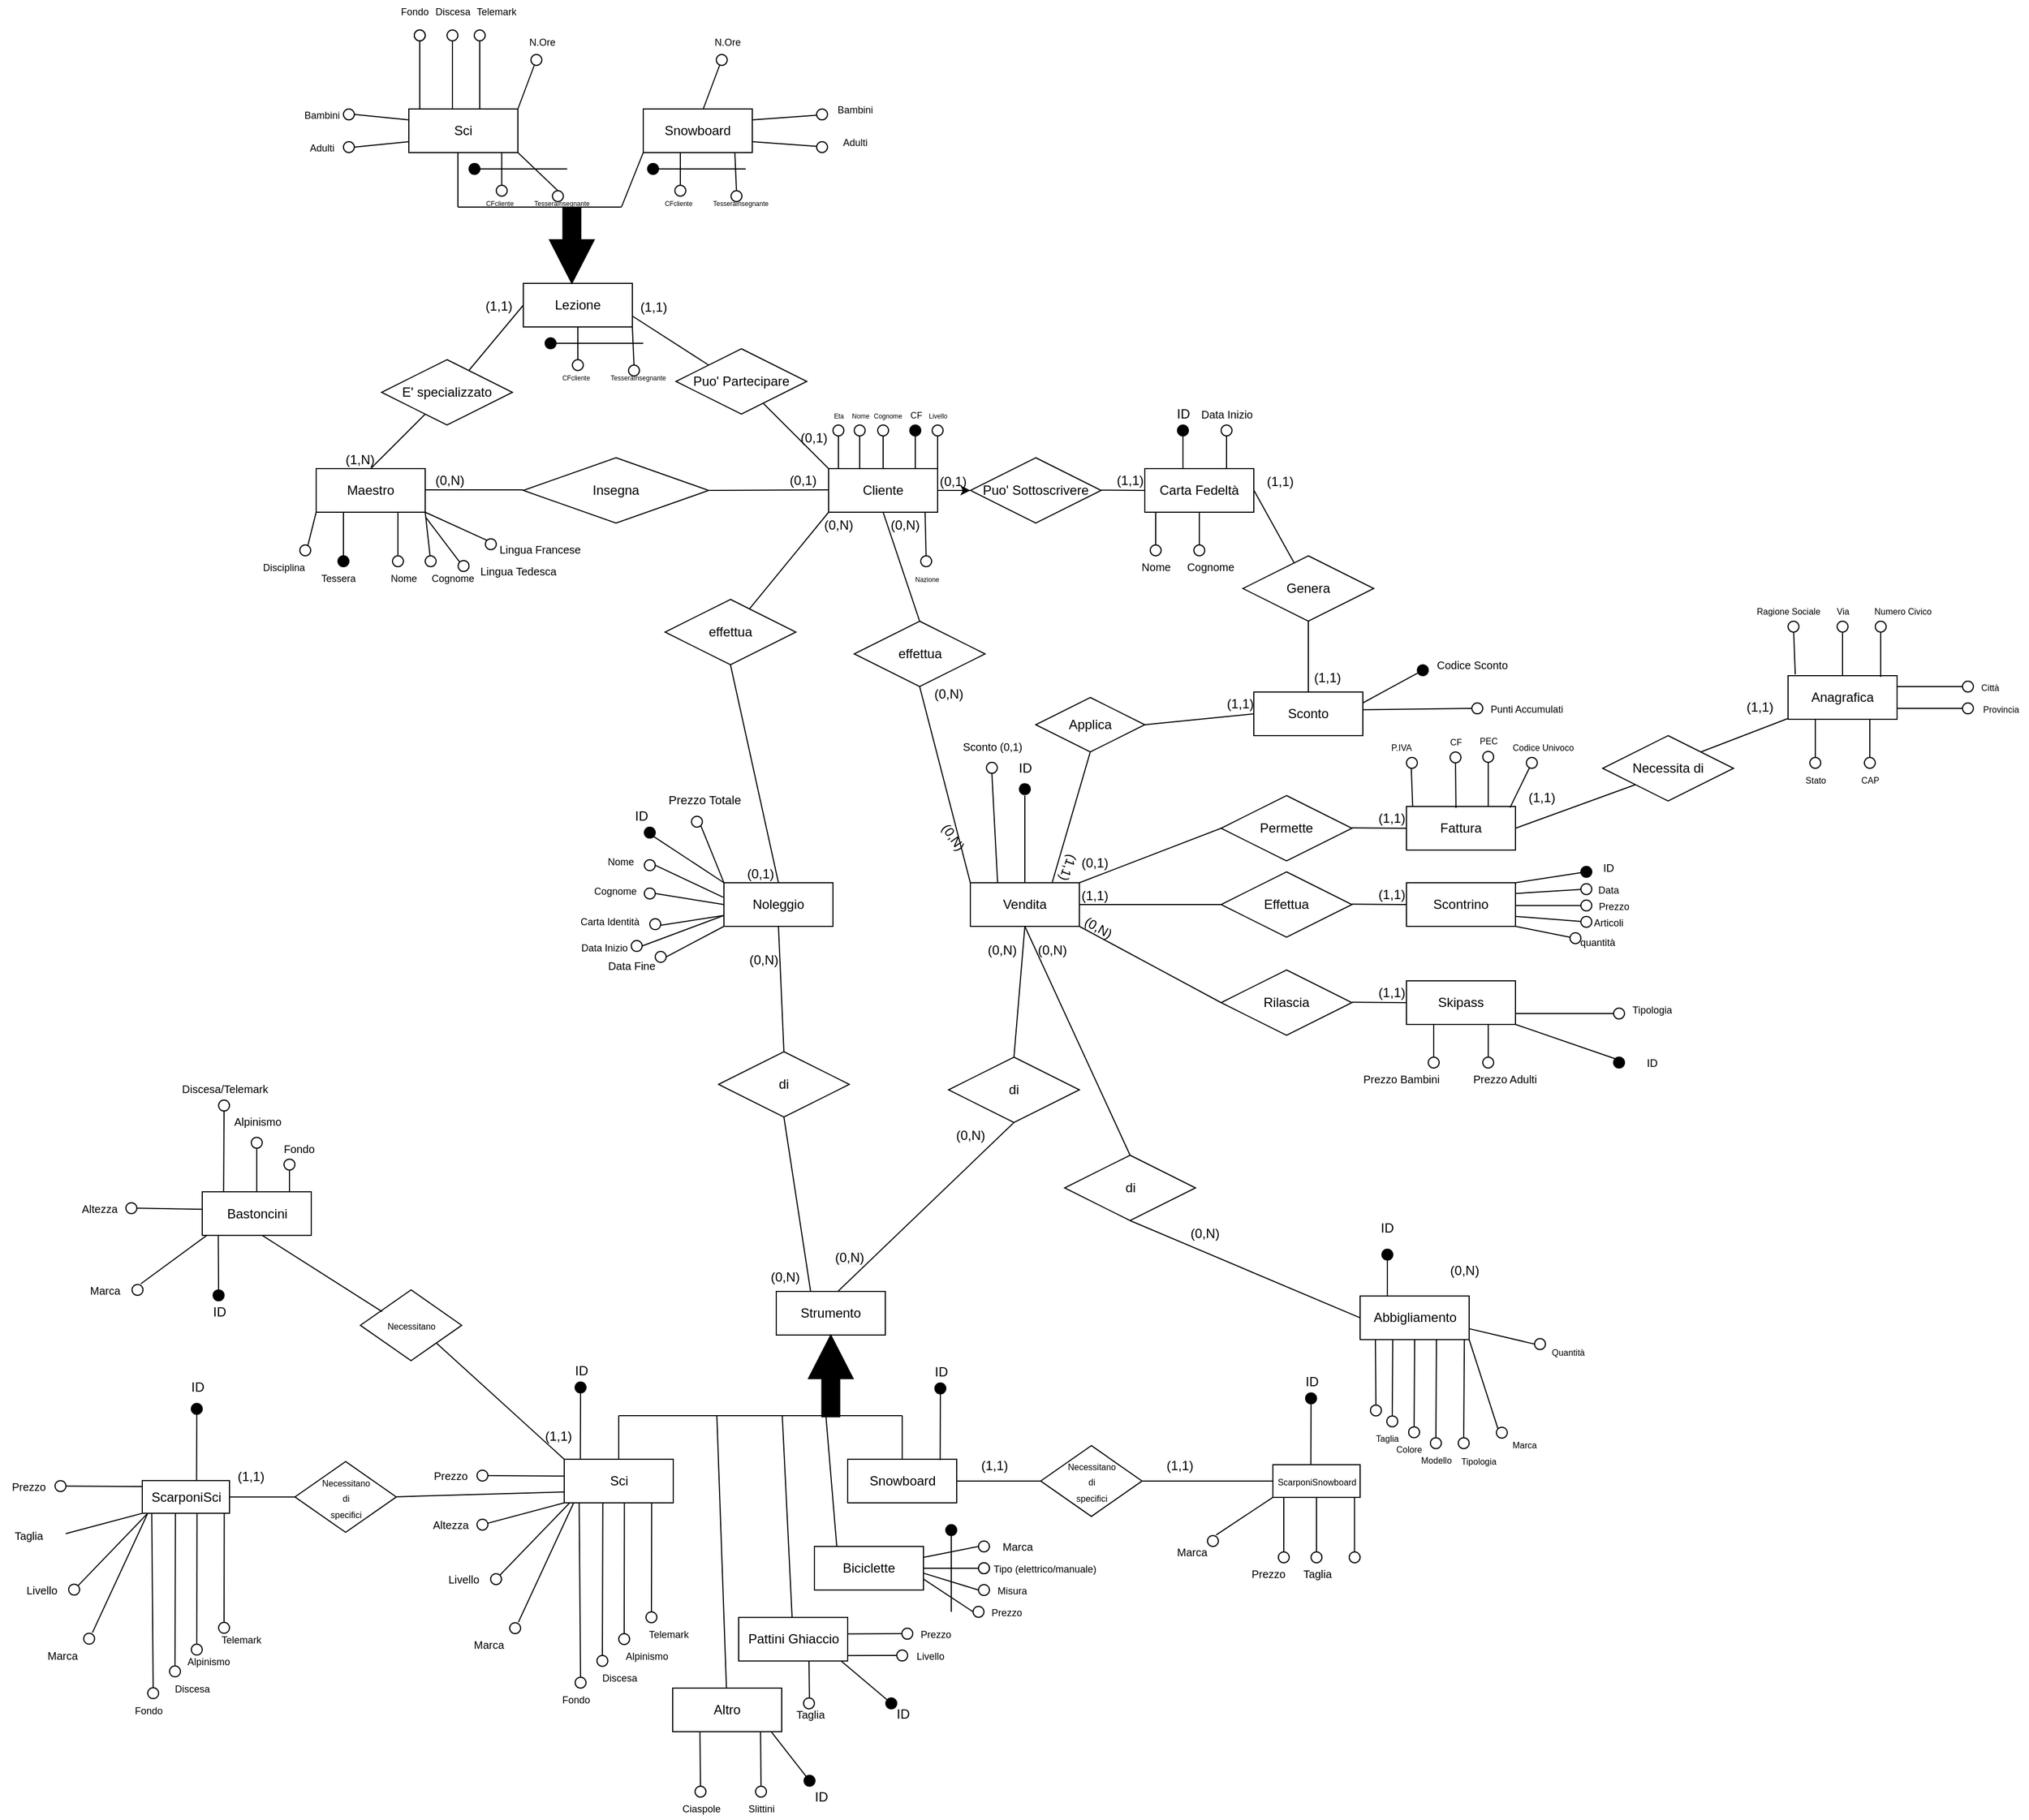 <mxfile version="13.9.9" type="device"><diagram id="wf9xcVux73FIRyJsLam2" name="Pagina-1"><mxGraphModel dx="1310" dy="1730" grid="1" gridSize="10" guides="1" tooltips="1" connect="1" arrows="1" fold="1" page="1" pageScale="1" pageWidth="827" pageHeight="1169" math="0" shadow="0"><root><mxCell id="0"/><mxCell id="1" parent="0"/><mxCell id="7LCSUeKRt45_jYR--77U-5" value="" style="edgeStyle=orthogonalEdgeStyle;rounded=0;orthogonalLoop=1;jettySize=auto;html=1;" parent="1" source="1IvID8F-Y9WvDcMJjTcS-2" target="1IvID8F-Y9WvDcMJjTcS-5" edge="1"><mxGeometry relative="1" as="geometry"/></mxCell><mxCell id="1IvID8F-Y9WvDcMJjTcS-2" value="Cliente" style="whiteSpace=wrap;html=1;align=center;" parent="1" vertex="1"><mxGeometry x="360" y="290" width="100" height="40" as="geometry"/></mxCell><mxCell id="1IvID8F-Y9WvDcMJjTcS-3" value="Carta Fedeltà" style="whiteSpace=wrap;html=1;align=center;" parent="1" vertex="1"><mxGeometry x="650" y="290" width="100" height="40" as="geometry"/></mxCell><mxCell id="1IvID8F-Y9WvDcMJjTcS-5" value="Puo' Sottoscrivere" style="shape=rhombus;perimeter=rhombusPerimeter;whiteSpace=wrap;html=1;align=center;" parent="1" vertex="1"><mxGeometry x="490" y="280" width="120" height="60" as="geometry"/></mxCell><mxCell id="1IvID8F-Y9WvDcMJjTcS-7" value="" style="endArrow=none;html=1;rounded=0;entryX=0;entryY=0.5;entryDx=0;entryDy=0;" parent="1" target="1IvID8F-Y9WvDcMJjTcS-5" edge="1"><mxGeometry relative="1" as="geometry"><mxPoint x="460" y="310" as="sourcePoint"/><mxPoint x="620" y="310" as="targetPoint"/></mxGeometry></mxCell><mxCell id="1IvID8F-Y9WvDcMJjTcS-8" value="(0,1)" style="resizable=0;html=1;align=left;verticalAlign=bottom;" parent="1IvID8F-Y9WvDcMJjTcS-7" connectable="0" vertex="1"><mxGeometry x="-1" relative="1" as="geometry"/></mxCell><mxCell id="1IvID8F-Y9WvDcMJjTcS-10" value="" style="endArrow=none;html=1;rounded=0;entryX=0;entryY=0.5;entryDx=0;entryDy=0;" parent="1" target="1IvID8F-Y9WvDcMJjTcS-3" edge="1"><mxGeometry relative="1" as="geometry"><mxPoint x="610" y="309.71" as="sourcePoint"/><mxPoint x="640" y="309.71" as="targetPoint"/></mxGeometry></mxCell><mxCell id="1IvID8F-Y9WvDcMJjTcS-12" value="(1,1)" style="resizable=0;html=1;align=right;verticalAlign=bottom;" parent="1IvID8F-Y9WvDcMJjTcS-10" connectable="0" vertex="1"><mxGeometry x="1" relative="1" as="geometry"><mxPoint as="offset"/></mxGeometry></mxCell><mxCell id="1IvID8F-Y9WvDcMJjTcS-13" value="" style="endArrow=none;html=1;rounded=0;" parent="1" target="1IvID8F-Y9WvDcMJjTcS-16" edge="1"><mxGeometry relative="1" as="geometry"><mxPoint x="750" y="309.71" as="sourcePoint"/><mxPoint x="790" y="310" as="targetPoint"/></mxGeometry></mxCell><mxCell id="1IvID8F-Y9WvDcMJjTcS-14" value="(1,1)" style="resizable=0;html=1;align=left;verticalAlign=bottom;" parent="1IvID8F-Y9WvDcMJjTcS-13" connectable="0" vertex="1"><mxGeometry x="-1" relative="1" as="geometry"><mxPoint x="10" y="0.29" as="offset"/></mxGeometry></mxCell><mxCell id="1IvID8F-Y9WvDcMJjTcS-16" value="Genera" style="shape=rhombus;perimeter=rhombusPerimeter;whiteSpace=wrap;html=1;align=center;" parent="1" vertex="1"><mxGeometry x="740" y="370" width="120" height="60" as="geometry"/></mxCell><mxCell id="1IvID8F-Y9WvDcMJjTcS-17" value="" style="endArrow=none;html=1;rounded=0;exitX=0.5;exitY=1;exitDx=0;exitDy=0;entryX=0.5;entryY=0;entryDx=0;entryDy=0;" parent="1" source="1IvID8F-Y9WvDcMJjTcS-16" target="1IvID8F-Y9WvDcMJjTcS-20" edge="1"><mxGeometry relative="1" as="geometry"><mxPoint x="930" y="309.71" as="sourcePoint"/><mxPoint x="980" y="310" as="targetPoint"/></mxGeometry></mxCell><mxCell id="1IvID8F-Y9WvDcMJjTcS-19" value="(1,1)" style="resizable=0;html=1;align=right;verticalAlign=bottom;" parent="1IvID8F-Y9WvDcMJjTcS-17" connectable="0" vertex="1"><mxGeometry x="1" relative="1" as="geometry"><mxPoint x="30" y="-5" as="offset"/></mxGeometry></mxCell><mxCell id="1IvID8F-Y9WvDcMJjTcS-20" value="Sconto" style="whiteSpace=wrap;html=1;align=center;" parent="1" vertex="1"><mxGeometry x="750" y="495" width="100" height="40" as="geometry"/></mxCell><mxCell id="1IvID8F-Y9WvDcMJjTcS-21" value="" style="endArrow=none;html=1;rounded=0;exitX=0;exitY=1;exitDx=0;exitDy=0;" parent="1" source="1IvID8F-Y9WvDcMJjTcS-2" target="1IvID8F-Y9WvDcMJjTcS-24" edge="1"><mxGeometry relative="1" as="geometry"><mxPoint x="414" y="329.17" as="sourcePoint"/><mxPoint x="414" y="390" as="targetPoint"/></mxGeometry></mxCell><mxCell id="1IvID8F-Y9WvDcMJjTcS-22" value="(0,N)" style="resizable=0;html=1;align=left;verticalAlign=bottom;" parent="1IvID8F-Y9WvDcMJjTcS-21" connectable="0" vertex="1"><mxGeometry x="-1" relative="1" as="geometry"><mxPoint x="-6" y="20" as="offset"/></mxGeometry></mxCell><mxCell id="1IvID8F-Y9WvDcMJjTcS-24" value="effettua" style="shape=rhombus;perimeter=rhombusPerimeter;whiteSpace=wrap;html=1;align=center;" parent="1" vertex="1"><mxGeometry x="210" y="410" width="120" height="60" as="geometry"/></mxCell><mxCell id="1IvID8F-Y9WvDcMJjTcS-26" value="" style="endArrow=none;html=1;rounded=0;entryX=0.5;entryY=0;entryDx=0;entryDy=0;exitX=0.5;exitY=1;exitDx=0;exitDy=0;" parent="1" source="1IvID8F-Y9WvDcMJjTcS-24" target="1IvID8F-Y9WvDcMJjTcS-36" edge="1"><mxGeometry relative="1" as="geometry"><mxPoint x="414" y="469.17" as="sourcePoint"/><mxPoint x="414" y="510" as="targetPoint"/></mxGeometry></mxCell><mxCell id="1IvID8F-Y9WvDcMJjTcS-28" value="(0,1)" style="resizable=0;html=1;align=right;verticalAlign=bottom;" parent="1IvID8F-Y9WvDcMJjTcS-26" connectable="0" vertex="1"><mxGeometry x="1" relative="1" as="geometry"><mxPoint x="-4" as="offset"/></mxGeometry></mxCell><mxCell id="1IvID8F-Y9WvDcMJjTcS-31" style="edgeStyle=orthogonalEdgeStyle;rounded=0;orthogonalLoop=1;jettySize=auto;html=1;exitX=0;exitY=0.5;exitDx=0;exitDy=0;exitPerimeter=0;" parent="1" edge="1"><mxGeometry relative="1" as="geometry"><mxPoint x="414" y="620" as="sourcePoint"/><mxPoint x="414" y="620" as="targetPoint"/></mxGeometry></mxCell><mxCell id="1IvID8F-Y9WvDcMJjTcS-35" value="" style="endArrow=none;html=1;entryX=0.5;entryY=1;entryDx=0;entryDy=0;exitX=0;exitY=0;exitDx=0;exitDy=0;" parent="1" source="1IvID8F-Y9WvDcMJjTcS-37" target="2LIhsiLFBa836OGozIA3-185" edge="1"><mxGeometry width="50" height="50" relative="1" as="geometry"><mxPoint x="530" y="670" as="sourcePoint"/><mxPoint x="530" y="620" as="targetPoint"/></mxGeometry></mxCell><mxCell id="1IvID8F-Y9WvDcMJjTcS-36" value="Noleggio" style="whiteSpace=wrap;html=1;align=center;fillColor=#FFFFFF;" parent="1" vertex="1"><mxGeometry x="264" y="670" width="100" height="40" as="geometry"/></mxCell><mxCell id="1IvID8F-Y9WvDcMJjTcS-37" value="Vendita" style="whiteSpace=wrap;html=1;align=center;fillColor=#FFFFFF;" parent="1" vertex="1"><mxGeometry x="490" y="670" width="100" height="40" as="geometry"/></mxCell><mxCell id="1IvID8F-Y9WvDcMJjTcS-38" value="Permette" style="shape=rhombus;perimeter=rhombusPerimeter;whiteSpace=wrap;html=1;align=center;fillColor=#FFFFFF;" parent="1" vertex="1"><mxGeometry x="720" y="590" width="120" height="60" as="geometry"/></mxCell><mxCell id="1IvID8F-Y9WvDcMJjTcS-39" value="Effettua" style="shape=rhombus;perimeter=rhombusPerimeter;whiteSpace=wrap;html=1;align=center;fillColor=#FFFFFF;" parent="1" vertex="1"><mxGeometry x="720" y="660" width="120" height="60" as="geometry"/></mxCell><mxCell id="1IvID8F-Y9WvDcMJjTcS-40" value="Rilascia" style="shape=rhombus;perimeter=rhombusPerimeter;whiteSpace=wrap;html=1;align=center;fillColor=#FFFFFF;" parent="1" vertex="1"><mxGeometry x="720" y="750" width="120" height="60" as="geometry"/></mxCell><mxCell id="1IvID8F-Y9WvDcMJjTcS-41" value="" style="endArrow=none;html=1;rounded=0;entryX=0;entryY=0.5;entryDx=0;entryDy=0;exitX=1;exitY=0;exitDx=0;exitDy=0;" parent="1" source="1IvID8F-Y9WvDcMJjTcS-37" target="1IvID8F-Y9WvDcMJjTcS-38" edge="1"><mxGeometry relative="1" as="geometry"><mxPoint x="590" y="690" as="sourcePoint"/><mxPoint x="750" y="690" as="targetPoint"/></mxGeometry></mxCell><mxCell id="1IvID8F-Y9WvDcMJjTcS-42" value="(0,1)" style="resizable=0;html=1;align=left;verticalAlign=bottom;" parent="1IvID8F-Y9WvDcMJjTcS-41" connectable="0" vertex="1"><mxGeometry x="-1" relative="1" as="geometry"><mxPoint y="-10" as="offset"/></mxGeometry></mxCell><mxCell id="1IvID8F-Y9WvDcMJjTcS-44" value="" style="endArrow=none;html=1;rounded=0;entryX=0;entryY=0.5;entryDx=0;entryDy=0;exitX=1;exitY=0.5;exitDx=0;exitDy=0;" parent="1" source="1IvID8F-Y9WvDcMJjTcS-37" target="1IvID8F-Y9WvDcMJjTcS-39" edge="1"><mxGeometry relative="1" as="geometry"><mxPoint x="590" y="700" as="sourcePoint"/><mxPoint x="750" y="700" as="targetPoint"/><Array as="points"><mxPoint x="650" y="690"/></Array></mxGeometry></mxCell><mxCell id="1IvID8F-Y9WvDcMJjTcS-45" value="(1,1)" style="resizable=0;html=1;align=left;verticalAlign=bottom;" parent="1IvID8F-Y9WvDcMJjTcS-44" connectable="0" vertex="1"><mxGeometry x="-1" relative="1" as="geometry"/></mxCell><mxCell id="1IvID8F-Y9WvDcMJjTcS-47" value="" style="endArrow=none;html=1;rounded=0;entryX=0;entryY=0.5;entryDx=0;entryDy=0;" parent="1" target="1IvID8F-Y9WvDcMJjTcS-40" edge="1"><mxGeometry relative="1" as="geometry"><mxPoint x="590" y="710" as="sourcePoint"/><mxPoint x="750" y="710" as="targetPoint"/></mxGeometry></mxCell><mxCell id="1IvID8F-Y9WvDcMJjTcS-48" value="(0,N)" style="resizable=0;html=1;align=left;verticalAlign=bottom;rotation=30;" parent="1IvID8F-Y9WvDcMJjTcS-47" connectable="0" vertex="1"><mxGeometry x="-1" relative="1" as="geometry"><mxPoint y="0.86" as="offset"/></mxGeometry></mxCell><mxCell id="1IvID8F-Y9WvDcMJjTcS-50" value="" style="endArrow=none;html=1;rounded=0;entryX=0;entryY=0.5;entryDx=0;entryDy=0;" parent="1" target="1IvID8F-Y9WvDcMJjTcS-59" edge="1"><mxGeometry relative="1" as="geometry"><mxPoint x="840" y="619.58" as="sourcePoint"/><mxPoint x="900" y="620" as="targetPoint"/></mxGeometry></mxCell><mxCell id="1IvID8F-Y9WvDcMJjTcS-52" value="(1,1)" style="resizable=0;html=1;align=right;verticalAlign=bottom;" parent="1IvID8F-Y9WvDcMJjTcS-50" connectable="0" vertex="1"><mxGeometry x="1" relative="1" as="geometry"/></mxCell><mxCell id="1IvID8F-Y9WvDcMJjTcS-53" value="" style="endArrow=none;html=1;rounded=0;" parent="1" edge="1"><mxGeometry relative="1" as="geometry"><mxPoint x="840" y="689.58" as="sourcePoint"/><mxPoint x="890" y="690" as="targetPoint"/></mxGeometry></mxCell><mxCell id="1IvID8F-Y9WvDcMJjTcS-55" value="(1,1)" style="resizable=0;html=1;align=right;verticalAlign=bottom;" parent="1IvID8F-Y9WvDcMJjTcS-53" connectable="0" vertex="1"><mxGeometry x="1" relative="1" as="geometry"/></mxCell><mxCell id="1IvID8F-Y9WvDcMJjTcS-56" value="" style="endArrow=none;html=1;rounded=0;" parent="1" edge="1"><mxGeometry relative="1" as="geometry"><mxPoint x="840" y="779.58" as="sourcePoint"/><mxPoint x="890" y="780" as="targetPoint"/></mxGeometry></mxCell><mxCell id="1IvID8F-Y9WvDcMJjTcS-57" value="" style="resizable=0;html=1;align=left;verticalAlign=bottom;" parent="1IvID8F-Y9WvDcMJjTcS-56" connectable="0" vertex="1"><mxGeometry x="-1" relative="1" as="geometry"/></mxCell><mxCell id="1IvID8F-Y9WvDcMJjTcS-58" value="(1,1)" style="resizable=0;html=1;align=right;verticalAlign=bottom;" parent="1IvID8F-Y9WvDcMJjTcS-56" connectable="0" vertex="1"><mxGeometry x="1" relative="1" as="geometry"/></mxCell><mxCell id="1IvID8F-Y9WvDcMJjTcS-59" value="Fattura" style="whiteSpace=wrap;html=1;align=center;fillColor=#FFFFFF;" parent="1" vertex="1"><mxGeometry x="890" y="600" width="100" height="40" as="geometry"/></mxCell><mxCell id="1IvID8F-Y9WvDcMJjTcS-60" value="Scontrino" style="whiteSpace=wrap;html=1;align=center;fillColor=#FFFFFF;" parent="1" vertex="1"><mxGeometry x="890" y="670" width="100" height="40" as="geometry"/></mxCell><mxCell id="1IvID8F-Y9WvDcMJjTcS-61" value="Skipass" style="whiteSpace=wrap;html=1;align=center;fillColor=#FFFFFF;" parent="1" vertex="1"><mxGeometry x="890" y="760" width="100" height="40" as="geometry"/></mxCell><mxCell id="1IvID8F-Y9WvDcMJjTcS-62" value="Applica" style="shape=rhombus;perimeter=rhombusPerimeter;whiteSpace=wrap;html=1;align=center;fillColor=#FFFFFF;" parent="1" vertex="1"><mxGeometry x="550" y="500" width="100" height="50" as="geometry"/></mxCell><mxCell id="1IvID8F-Y9WvDcMJjTcS-63" value="" style="endArrow=none;html=1;rounded=0;entryX=0.5;entryY=1;entryDx=0;entryDy=0;exitX=0.75;exitY=0;exitDx=0;exitDy=0;" parent="1" source="1IvID8F-Y9WvDcMJjTcS-37" target="1IvID8F-Y9WvDcMJjTcS-62" edge="1"><mxGeometry relative="1" as="geometry"><mxPoint x="464" y="529.58" as="sourcePoint"/><mxPoint x="624" y="529.58" as="targetPoint"/></mxGeometry></mxCell><mxCell id="1IvID8F-Y9WvDcMJjTcS-64" value="(1,1)" style="resizable=0;html=1;align=left;verticalAlign=bottom;rotation=110;" parent="1IvID8F-Y9WvDcMJjTcS-63" connectable="0" vertex="1"><mxGeometry x="-1" relative="1" as="geometry"><mxPoint x="11.5" y="-30" as="offset"/></mxGeometry></mxCell><mxCell id="1IvID8F-Y9WvDcMJjTcS-66" value="" style="endArrow=none;html=1;rounded=0;entryX=0;entryY=0.5;entryDx=0;entryDy=0;exitX=1;exitY=0.5;exitDx=0;exitDy=0;" parent="1" source="1IvID8F-Y9WvDcMJjTcS-62" target="1IvID8F-Y9WvDcMJjTcS-20" edge="1"><mxGeometry relative="1" as="geometry"><mxPoint x="610" y="514.58" as="sourcePoint"/><mxPoint x="656" y="500" as="targetPoint"/></mxGeometry></mxCell><mxCell id="1IvID8F-Y9WvDcMJjTcS-68" value="(1,1)" style="resizable=0;html=1;align=right;verticalAlign=bottom;" parent="1IvID8F-Y9WvDcMJjTcS-66" connectable="0" vertex="1"><mxGeometry x="1" relative="1" as="geometry"/></mxCell><mxCell id="1IvID8F-Y9WvDcMJjTcS-69" value="di" style="shape=rhombus;perimeter=rhombusPerimeter;whiteSpace=wrap;html=1;align=center;fillColor=#FFFFFF;" parent="1" vertex="1"><mxGeometry x="259" y="825" width="120" height="60" as="geometry"/></mxCell><mxCell id="1IvID8F-Y9WvDcMJjTcS-74" value="" style="endArrow=none;html=1;rounded=0;entryX=0.5;entryY=1;entryDx=0;entryDy=0;exitX=0.5;exitY=0;exitDx=0;exitDy=0;" parent="1" source="1IvID8F-Y9WvDcMJjTcS-69" target="1IvID8F-Y9WvDcMJjTcS-36" edge="1"><mxGeometry relative="1" as="geometry"><mxPoint x="180" y="689.58" as="sourcePoint"/><mxPoint x="260" y="690" as="targetPoint"/></mxGeometry></mxCell><mxCell id="1IvID8F-Y9WvDcMJjTcS-76" value="(0,N)" style="resizable=0;html=1;align=right;verticalAlign=bottom;" parent="1IvID8F-Y9WvDcMJjTcS-74" connectable="0" vertex="1"><mxGeometry x="1" relative="1" as="geometry"><mxPoint y="39.89" as="offset"/></mxGeometry></mxCell><mxCell id="1IvID8F-Y9WvDcMJjTcS-77" value="" style="endArrow=none;html=1;rounded=0;entryX=0.5;entryY=1;entryDx=0;entryDy=0;exitX=0.5;exitY=0;exitDx=0;exitDy=0;" parent="1" target="1IvID8F-Y9WvDcMJjTcS-69" edge="1"><mxGeometry relative="1" as="geometry"><mxPoint x="343.5" y="1045" as="sourcePoint"/><mxPoint x="50" y="700" as="targetPoint"/></mxGeometry></mxCell><mxCell id="1IvID8F-Y9WvDcMJjTcS-78" value="(0,N)" style="resizable=0;html=1;align=left;verticalAlign=bottom;" parent="1IvID8F-Y9WvDcMJjTcS-77" connectable="0" vertex="1"><mxGeometry x="-1" relative="1" as="geometry"><mxPoint x="-38.5" y="-5" as="offset"/></mxGeometry></mxCell><mxCell id="1IvID8F-Y9WvDcMJjTcS-90" value="Strumento" style="whiteSpace=wrap;html=1;align=center;fillColor=#FFFFFF;" parent="1" vertex="1"><mxGeometry x="312" y="1045" width="100" height="40" as="geometry"/></mxCell><mxCell id="1IvID8F-Y9WvDcMJjTcS-99" value="" style="html=1;shadow=0;dashed=0;align=center;verticalAlign=middle;shape=mxgraph.arrows2.arrow;dy=0.6;dx=40;direction=north;notch=0;fillColor=#000000;rotation=0;" parent="1" vertex="1"><mxGeometry x="341.5" y="1085" width="41" height="75" as="geometry"/></mxCell><mxCell id="1IvID8F-Y9WvDcMJjTcS-100" value="Lezione" style="whiteSpace=wrap;html=1;align=center;fillColor=#FFFFFF;" parent="1" vertex="1"><mxGeometry x="80" y="120" width="100" height="40" as="geometry"/></mxCell><mxCell id="1IvID8F-Y9WvDcMJjTcS-101" value="Puo' Partecipare" style="shape=rhombus;perimeter=rhombusPerimeter;whiteSpace=wrap;html=1;align=center;fillColor=#FFFFFF;" parent="1" vertex="1"><mxGeometry x="220" y="180" width="120" height="60" as="geometry"/></mxCell><mxCell id="1IvID8F-Y9WvDcMJjTcS-102" value="" style="endArrow=none;html=1;rounded=0;entryX=0;entryY=0;entryDx=0;entryDy=0;" parent="1" source="1IvID8F-Y9WvDcMJjTcS-101" target="1IvID8F-Y9WvDcMJjTcS-2" edge="1"><mxGeometry relative="1" as="geometry"><mxPoint x="314" y="230" as="sourcePoint"/><mxPoint x="474" y="230" as="targetPoint"/></mxGeometry></mxCell><mxCell id="1IvID8F-Y9WvDcMJjTcS-104" value="(0,1)" style="resizable=0;html=1;align=right;verticalAlign=bottom;" parent="1IvID8F-Y9WvDcMJjTcS-102" connectable="0" vertex="1"><mxGeometry x="1" relative="1" as="geometry"><mxPoint x="-1.1" y="-20.1" as="offset"/></mxGeometry></mxCell><mxCell id="1IvID8F-Y9WvDcMJjTcS-105" value="" style="endArrow=none;html=1;rounded=0;entryX=0;entryY=0;entryDx=0;entryDy=0;" parent="1" target="1IvID8F-Y9WvDcMJjTcS-101" edge="1"><mxGeometry relative="1" as="geometry"><mxPoint x="180" y="150" as="sourcePoint"/><mxPoint x="340" y="150" as="targetPoint"/></mxGeometry></mxCell><mxCell id="1IvID8F-Y9WvDcMJjTcS-114" value="" style="endArrow=none;html=1;rounded=0;exitX=1;exitY=0.5;exitDx=0;exitDy=0;" parent="1" source="1IvID8F-Y9WvDcMJjTcS-117" edge="1"><mxGeometry relative="1" as="geometry"><mxPoint x="200" y="309.5" as="sourcePoint"/><mxPoint x="360" y="309.5" as="targetPoint"/></mxGeometry></mxCell><mxCell id="1IvID8F-Y9WvDcMJjTcS-116" value="(0,1)" style="resizable=0;html=1;align=right;verticalAlign=bottom;" parent="1IvID8F-Y9WvDcMJjTcS-114" connectable="0" vertex="1"><mxGeometry x="1" relative="1" as="geometry"><mxPoint x="-10" as="offset"/></mxGeometry></mxCell><mxCell id="1IvID8F-Y9WvDcMJjTcS-117" value="Insegna" style="shape=rhombus;perimeter=rhombusPerimeter;whiteSpace=wrap;html=1;align=center;fillColor=#FFFFFF;" parent="1" vertex="1"><mxGeometry x="80" y="280" width="170" height="60" as="geometry"/></mxCell><mxCell id="1IvID8F-Y9WvDcMJjTcS-121" value="Maestro" style="whiteSpace=wrap;html=1;align=center;fillColor=#FFFFFF;" parent="1" vertex="1"><mxGeometry x="-110" y="290" width="100" height="40" as="geometry"/></mxCell><mxCell id="1IvID8F-Y9WvDcMJjTcS-122" value="" style="endArrow=none;html=1;rounded=0;exitX=0.5;exitY=0;exitDx=0;exitDy=0;" parent="1" source="1IvID8F-Y9WvDcMJjTcS-121" target="1IvID8F-Y9WvDcMJjTcS-125" edge="1"><mxGeometry relative="1" as="geometry"><mxPoint x="20" y="250" as="sourcePoint"/><mxPoint y="230" as="targetPoint"/></mxGeometry></mxCell><mxCell id="1IvID8F-Y9WvDcMJjTcS-123" value="(1,N)" style="resizable=0;html=1;align=left;verticalAlign=bottom;" parent="1IvID8F-Y9WvDcMJjTcS-122" connectable="0" vertex="1"><mxGeometry x="-1" relative="1" as="geometry"><mxPoint x="-25" as="offset"/></mxGeometry></mxCell><mxCell id="1IvID8F-Y9WvDcMJjTcS-125" value="E' specializzato" style="shape=rhombus;perimeter=rhombusPerimeter;whiteSpace=wrap;html=1;align=center;fillColor=#FFFFFF;" parent="1" vertex="1"><mxGeometry x="-50" y="190" width="120" height="60" as="geometry"/></mxCell><mxCell id="1IvID8F-Y9WvDcMJjTcS-126" value="" style="endArrow=none;html=1;rounded=0;entryX=0;entryY=0.5;entryDx=0;entryDy=0;" parent="1" target="1IvID8F-Y9WvDcMJjTcS-100" edge="1"><mxGeometry relative="1" as="geometry"><mxPoint x="30" y="200" as="sourcePoint"/><mxPoint x="190" y="200" as="targetPoint"/></mxGeometry></mxCell><mxCell id="1IvID8F-Y9WvDcMJjTcS-128" value="(1,1)" style="resizable=0;html=1;align=right;verticalAlign=bottom;" parent="1IvID8F-Y9WvDcMJjTcS-126" connectable="0" vertex="1"><mxGeometry x="1" relative="1" as="geometry"><mxPoint x="-9.89" y="9.87" as="offset"/></mxGeometry></mxCell><mxCell id="FNM6wczRLW-ejztTXHmb-5" value="" style="endArrow=none;html=1;" parent="1" target="FNM6wczRLW-ejztTXHmb-6" edge="1"><mxGeometry width="50" height="50" relative="1" as="geometry"><mxPoint x="369" y="290" as="sourcePoint"/><mxPoint x="369" y="250" as="targetPoint"/></mxGeometry></mxCell><mxCell id="FNM6wczRLW-ejztTXHmb-6" value="" style="ellipse;whiteSpace=wrap;html=1;aspect=fixed;fillColor=#FFFFFF;" parent="1" vertex="1"><mxGeometry x="364" y="250" width="10" height="10" as="geometry"/></mxCell><mxCell id="FNM6wczRLW-ejztTXHmb-9" value="" style="endArrow=none;html=1;" parent="1" target="FNM6wczRLW-ejztTXHmb-10" edge="1"><mxGeometry width="50" height="50" relative="1" as="geometry"><mxPoint x="388.5" y="290" as="sourcePoint"/><mxPoint x="388.5" y="250" as="targetPoint"/></mxGeometry></mxCell><mxCell id="FNM6wczRLW-ejztTXHmb-10" value="" style="ellipse;whiteSpace=wrap;html=1;aspect=fixed;fillColor=#FFFFFF;" parent="1" vertex="1"><mxGeometry x="383.5" y="250" width="10" height="10" as="geometry"/></mxCell><mxCell id="FNM6wczRLW-ejztTXHmb-13" value="" style="endArrow=none;html=1;" parent="1" target="FNM6wczRLW-ejztTXHmb-14" edge="1"><mxGeometry width="50" height="50" relative="1" as="geometry"><mxPoint x="410" y="290" as="sourcePoint"/><mxPoint x="410" y="250" as="targetPoint"/></mxGeometry></mxCell><mxCell id="FNM6wczRLW-ejztTXHmb-14" value="" style="ellipse;whiteSpace=wrap;html=1;aspect=fixed;fillColor=#FFFFFF;" parent="1" vertex="1"><mxGeometry x="405" y="250" width="10" height="10" as="geometry"/></mxCell><mxCell id="FNM6wczRLW-ejztTXHmb-15" value="" style="endArrow=none;html=1;" parent="1" target="FNM6wczRLW-ejztTXHmb-16" edge="1"><mxGeometry width="50" height="50" relative="1" as="geometry"><mxPoint x="439.5" y="290" as="sourcePoint"/><mxPoint x="439.5" y="250" as="targetPoint"/></mxGeometry></mxCell><mxCell id="FNM6wczRLW-ejztTXHmb-16" value="" style="ellipse;whiteSpace=wrap;html=1;aspect=fixed;fillColor=#000000;" parent="1" vertex="1"><mxGeometry x="434.5" y="250" width="10" height="10" as="geometry"/></mxCell><mxCell id="FNM6wczRLW-ejztTXHmb-17" value="&lt;font style=&quot;font-size: 6px&quot;&gt;Nome&lt;/font&gt;" style="text;html=1;align=center;verticalAlign=middle;resizable=0;points=[];autosize=1;" parent="1" vertex="1"><mxGeometry x="373.5" y="230" width="30" height="20" as="geometry"/></mxCell><mxCell id="FNM6wczRLW-ejztTXHmb-18" value="&lt;font style=&quot;font-size: 6px&quot;&gt;Cognome&lt;/font&gt;" style="text;html=1;align=center;verticalAlign=middle;resizable=0;points=[];autosize=1;" parent="1" vertex="1"><mxGeometry x="394" y="230" width="40" height="20" as="geometry"/></mxCell><mxCell id="FNM6wczRLW-ejztTXHmb-20" value="&lt;font style=&quot;font-size: 6px&quot;&gt;Eta&lt;/font&gt;" style="text;html=1;align=center;verticalAlign=middle;resizable=0;points=[];autosize=1;" parent="1" vertex="1"><mxGeometry x="359" y="230" width="20" height="20" as="geometry"/></mxCell><mxCell id="FNM6wczRLW-ejztTXHmb-21" value="&lt;font style=&quot;font-size: 8px&quot;&gt;CF&lt;/font&gt;" style="text;html=1;align=center;verticalAlign=middle;resizable=0;points=[];autosize=1;" parent="1" vertex="1"><mxGeometry x="425" y="230" width="30" height="20" as="geometry"/></mxCell><mxCell id="FNM6wczRLW-ejztTXHmb-24" value="" style="endArrow=none;html=1;" parent="1" target="FNM6wczRLW-ejztTXHmb-25" edge="1"><mxGeometry width="50" height="50" relative="1" as="geometry"><mxPoint x="460" y="290" as="sourcePoint"/><mxPoint x="460" y="250" as="targetPoint"/></mxGeometry></mxCell><mxCell id="FNM6wczRLW-ejztTXHmb-25" value="" style="ellipse;whiteSpace=wrap;html=1;aspect=fixed;fillColor=#FFFFFF;" parent="1" vertex="1"><mxGeometry x="455" y="250" width="10" height="10" as="geometry"/></mxCell><mxCell id="FNM6wczRLW-ejztTXHmb-26" value="&lt;font style=&quot;font-size: 6px&quot;&gt;Livello&lt;/font&gt;" style="text;html=1;align=center;verticalAlign=middle;resizable=0;points=[];autosize=1;" parent="1" vertex="1"><mxGeometry x="445" y="230" width="30" height="20" as="geometry"/></mxCell><mxCell id="FNM6wczRLW-ejztTXHmb-29" value="&lt;font style=&quot;font-size: 6px&quot;&gt;Nazione&lt;/font&gt;" style="text;html=1;align=center;verticalAlign=middle;resizable=0;points=[];autosize=1;" parent="1" vertex="1"><mxGeometry x="430" y="380" width="40" height="20" as="geometry"/></mxCell><mxCell id="FNM6wczRLW-ejztTXHmb-30" value="" style="endArrow=none;html=1;" parent="1" target="FNM6wczRLW-ejztTXHmb-31" edge="1"><mxGeometry width="50" height="50" relative="1" as="geometry"><mxPoint x="448.5" y="330" as="sourcePoint"/><mxPoint x="449.5" y="370" as="targetPoint"/></mxGeometry></mxCell><mxCell id="FNM6wczRLW-ejztTXHmb-31" value="" style="ellipse;whiteSpace=wrap;html=1;aspect=fixed;fillColor=#FFFFFF;" parent="1" vertex="1"><mxGeometry x="444.5" y="370" width="10" height="10" as="geometry"/></mxCell><mxCell id="FNM6wczRLW-ejztTXHmb-116" value="" style="endArrow=none;html=1;strokeColor=#000000;entryX=0;entryY=0.5;entryDx=0;entryDy=0;" parent="1" edge="1"><mxGeometry width="50" height="50" relative="1" as="geometry"><mxPoint x="-189.5" y="1233.57" as="sourcePoint"/><mxPoint x="-129.5" y="1233.57" as="targetPoint"/></mxGeometry></mxCell><mxCell id="FNM6wczRLW-ejztTXHmb-117" value="ScarponiSci" style="whiteSpace=wrap;html=1;align=center;strokeColor=#000000;fillColor=#FFFFFF;" parent="1" vertex="1"><mxGeometry x="-269.5" y="1218.57" width="80" height="30" as="geometry"/></mxCell><mxCell id="FNM6wczRLW-ejztTXHmb-129" value="" style="endArrow=none;html=1;exitX=0.354;exitY=1.005;exitDx=0;exitDy=0;exitPerimeter=0;" parent="1" target="FNM6wczRLW-ejztTXHmb-130" edge="1"><mxGeometry width="50" height="50" relative="1" as="geometry"><mxPoint x="-239.1" y="1248.85" as="sourcePoint"/><mxPoint x="-219.5" y="1291.15" as="targetPoint"/></mxGeometry></mxCell><mxCell id="FNM6wczRLW-ejztTXHmb-130" value="" style="ellipse;whiteSpace=wrap;html=1;aspect=fixed;fillColor=#FFFFFF;" parent="1" vertex="1"><mxGeometry x="-244.5" y="1388.65" width="10" height="10" as="geometry"/></mxCell><mxCell id="FNM6wczRLW-ejztTXHmb-131" value="" style="endArrow=none;html=1;exitX=0.552;exitY=1.005;exitDx=0;exitDy=0;exitPerimeter=0;" parent="1" target="FNM6wczRLW-ejztTXHmb-132" edge="1"><mxGeometry width="50" height="50" relative="1" as="geometry"><mxPoint x="-219.3" y="1248.85" as="sourcePoint"/><mxPoint x="-209.5" y="1301.15" as="targetPoint"/></mxGeometry></mxCell><mxCell id="FNM6wczRLW-ejztTXHmb-132" value="" style="ellipse;whiteSpace=wrap;html=1;aspect=fixed;fillColor=#FFFFFF;" parent="1" vertex="1"><mxGeometry x="-224.5" y="1368.65" width="10" height="10" as="geometry"/></mxCell><mxCell id="FNM6wczRLW-ejztTXHmb-133" value="" style="endArrow=none;html=1;exitX=0.137;exitY=0.998;exitDx=0;exitDy=0;exitPerimeter=0;" parent="1" target="FNM6wczRLW-ejztTXHmb-134" edge="1"><mxGeometry width="50" height="50" relative="1" as="geometry"><mxPoint x="-260.8" y="1248.57" as="sourcePoint"/><mxPoint x="-259.5" y="1301.15" as="targetPoint"/></mxGeometry></mxCell><mxCell id="FNM6wczRLW-ejztTXHmb-134" value="" style="ellipse;whiteSpace=wrap;html=1;aspect=fixed;fillColor=#FFFFFF;" parent="1" vertex="1"><mxGeometry x="-264.5" y="1408.65" width="10" height="10" as="geometry"/></mxCell><mxCell id="FNM6wczRLW-ejztTXHmb-135" value="&lt;font style=&quot;font-size: 9px&quot;&gt;Fondo&lt;/font&gt;" style="text;html=1;align=center;verticalAlign=middle;resizable=0;points=[];autosize=1;" parent="1" vertex="1"><mxGeometry x="-284.5" y="1418.65" width="40" height="20" as="geometry"/></mxCell><mxCell id="FNM6wczRLW-ejztTXHmb-136" value="&lt;font style=&quot;font-size: 9px&quot;&gt;Discesa&lt;/font&gt;" style="text;html=1;align=center;verticalAlign=middle;resizable=0;points=[];autosize=1;" parent="1" vertex="1"><mxGeometry x="-249.5" y="1398.65" width="50" height="20" as="geometry"/></mxCell><mxCell id="FNM6wczRLW-ejztTXHmb-137" value="" style="endArrow=none;html=1;exitX=0.552;exitY=1.005;exitDx=0;exitDy=0;exitPerimeter=0;entryX=0.5;entryY=0;entryDx=0;entryDy=0;" parent="1" target="FNM6wczRLW-ejztTXHmb-138" edge="1"><mxGeometry width="50" height="50" relative="1" as="geometry"><mxPoint x="-194.3" y="1248.65" as="sourcePoint"/><mxPoint x="-179.5" y="1338.45" as="targetPoint"/></mxGeometry></mxCell><mxCell id="FNM6wczRLW-ejztTXHmb-138" value="" style="ellipse;whiteSpace=wrap;html=1;aspect=fixed;fillColor=#FFFFFF;" parent="1" vertex="1"><mxGeometry x="-199.5" y="1348.65" width="10" height="10" as="geometry"/></mxCell><mxCell id="FNM6wczRLW-ejztTXHmb-139" value="&lt;font style=&quot;font-size: 9px&quot;&gt;Alpinismo&lt;/font&gt;" style="text;html=1;align=center;verticalAlign=middle;resizable=0;points=[];autosize=1;" parent="1" vertex="1"><mxGeometry x="-234.5" y="1373.57" width="50" height="20" as="geometry"/></mxCell><mxCell id="FNM6wczRLW-ejztTXHmb-140" value="&lt;font style=&quot;font-size: 9px&quot;&gt;Telemark&lt;/font&gt;" style="text;html=1;align=center;verticalAlign=middle;resizable=0;points=[];autosize=1;" parent="1" vertex="1"><mxGeometry x="-204.5" y="1353.57" width="50" height="20" as="geometry"/></mxCell><mxCell id="FNM6wczRLW-ejztTXHmb-141" value="" style="endArrow=none;html=1;exitX=0.048;exitY=0.02;exitDx=0;exitDy=0;exitPerimeter=0;" parent="1" target="FNM6wczRLW-ejztTXHmb-142" edge="1"><mxGeometry width="50" height="50" relative="1" as="geometry"><mxPoint x="-219.7" y="1218.57" as="sourcePoint"/><mxPoint x="-219.5" y="1217.77" as="targetPoint"/></mxGeometry></mxCell><mxCell id="FNM6wczRLW-ejztTXHmb-142" value="" style="ellipse;whiteSpace=wrap;html=1;aspect=fixed;fillColor=#000000;" parent="1" vertex="1"><mxGeometry x="-224.5" y="1147.77" width="10" height="10" as="geometry"/></mxCell><mxCell id="FNM6wczRLW-ejztTXHmb-143" value="ID" style="text;html=1;align=center;verticalAlign=middle;resizable=0;points=[];autosize=1;" parent="1" vertex="1"><mxGeometry x="-234.5" y="1122.77" width="30" height="20" as="geometry"/></mxCell><mxCell id="FNM6wczRLW-ejztTXHmb-144" value="" style="endArrow=none;html=1;exitX=-0.002;exitY=0.386;exitDx=0;exitDy=0;exitPerimeter=0;" parent="1" target="FNM6wczRLW-ejztTXHmb-145" edge="1"><mxGeometry width="50" height="50" relative="1" as="geometry"><mxPoint x="-269.7" y="1224.01" as="sourcePoint"/><mxPoint x="-264.5" y="1201.07" as="targetPoint"/></mxGeometry></mxCell><mxCell id="FNM6wczRLW-ejztTXHmb-145" value="" style="ellipse;whiteSpace=wrap;html=1;aspect=fixed;fillColor=#FFFFFF;" parent="1" vertex="1"><mxGeometry x="-349.5" y="1218.57" width="10" height="10" as="geometry"/></mxCell><mxCell id="FNM6wczRLW-ejztTXHmb-146" value="&lt;font style=&quot;font-size: 10px&quot;&gt;Prezzo&lt;/font&gt;" style="text;html=1;align=center;verticalAlign=middle;resizable=0;points=[];autosize=1;" parent="1" vertex="1"><mxGeometry x="-399.5" y="1213.57" width="50" height="20" as="geometry"/></mxCell><mxCell id="FNM6wczRLW-ejztTXHmb-147" value="" style="endArrow=none;html=1;exitX=0;exitY=1;exitDx=0;exitDy=0;" parent="1" edge="1"><mxGeometry width="50" height="50" relative="1" as="geometry"><mxPoint x="-269.5" y="1248.57" as="sourcePoint"/><mxPoint x="-339.672" y="1267.27" as="targetPoint"/></mxGeometry></mxCell><mxCell id="FNM6wczRLW-ejztTXHmb-149" value="&lt;font style=&quot;font-size: 10px&quot;&gt;Taglia&lt;/font&gt;" style="text;html=1;align=center;verticalAlign=middle;resizable=0;points=[];autosize=1;" parent="1" vertex="1"><mxGeometry x="-394.5" y="1258.57" width="40" height="20" as="geometry"/></mxCell><mxCell id="FNM6wczRLW-ejztTXHmb-150" value="" style="ellipse;whiteSpace=wrap;html=1;aspect=fixed;fillColor=#FFFFFF;" parent="1" vertex="1"><mxGeometry x="-337" y="1313.57" width="10" height="10" as="geometry"/></mxCell><mxCell id="FNM6wczRLW-ejztTXHmb-151" value="&lt;span style=&quot;font-size: 10px&quot;&gt;Livello&lt;/span&gt;" style="text;html=1;align=center;verticalAlign=middle;resizable=0;points=[];autosize=1;" parent="1" vertex="1"><mxGeometry x="-382" y="1308.57" width="40" height="20" as="geometry"/></mxCell><mxCell id="FNM6wczRLW-ejztTXHmb-152" value="" style="endArrow=none;html=1;strokeColor=#000000;exitX=1;exitY=0;exitDx=0;exitDy=0;" parent="1" source="FNM6wczRLW-ejztTXHmb-150" edge="1"><mxGeometry width="50" height="50" relative="1" as="geometry"><mxPoint x="-314.5" y="1298.57" as="sourcePoint"/><mxPoint x="-264.5" y="1248.57" as="targetPoint"/></mxGeometry></mxCell><mxCell id="FNM6wczRLW-ejztTXHmb-173" value="" style="endArrow=none;html=1;exitX=0.147;exitY=1.005;exitDx=0;exitDy=0;exitPerimeter=0;" parent="1" target="FNM6wczRLW-ejztTXHmb-174" edge="1"><mxGeometry width="50" height="50" relative="1" as="geometry"><mxPoint x="-199.8" y="993.77" as="sourcePoint"/><mxPoint x="-199.5" y="1008.57" as="targetPoint"/></mxGeometry></mxCell><mxCell id="FNM6wczRLW-ejztTXHmb-174" value="" style="ellipse;whiteSpace=wrap;html=1;aspect=fixed;fillColor=#000000;" parent="1" vertex="1"><mxGeometry x="-204.5" y="1043.57" width="10" height="10" as="geometry"/></mxCell><mxCell id="FNM6wczRLW-ejztTXHmb-176" value="ID" style="text;html=1;align=center;verticalAlign=middle;resizable=0;points=[];autosize=1;" parent="1" vertex="1"><mxGeometry x="-214.5" y="1053.57" width="30" height="20" as="geometry"/></mxCell><mxCell id="bT32QDuZeNqUo1S4T6X8-1" value="" style="endArrow=none;html=1;" parent="1" target="bT32QDuZeNqUo1S4T6X8-2" edge="1"><mxGeometry width="50" height="50" relative="1" as="geometry"><mxPoint x="685" y="290" as="sourcePoint"/><mxPoint x="685" y="250" as="targetPoint"/></mxGeometry></mxCell><mxCell id="bT32QDuZeNqUo1S4T6X8-2" value="" style="ellipse;whiteSpace=wrap;html=1;aspect=fixed;fillColor=#000000;" parent="1" vertex="1"><mxGeometry x="680" y="250" width="10" height="10" as="geometry"/></mxCell><mxCell id="bT32QDuZeNqUo1S4T6X8-3" value="ID" style="text;html=1;align=center;verticalAlign=middle;resizable=0;points=[];autosize=1;" parent="1" vertex="1"><mxGeometry x="670" y="230" width="30" height="20" as="geometry"/></mxCell><mxCell id="bT32QDuZeNqUo1S4T6X8-4" value="" style="endArrow=none;html=1;" parent="1" target="bT32QDuZeNqUo1S4T6X8-5" edge="1"><mxGeometry width="50" height="50" relative="1" as="geometry"><mxPoint x="725" y="290" as="sourcePoint"/><mxPoint x="725" y="250" as="targetPoint"/></mxGeometry></mxCell><mxCell id="bT32QDuZeNqUo1S4T6X8-5" value="" style="ellipse;whiteSpace=wrap;html=1;aspect=fixed;fillColor=#FFFFFF;" parent="1" vertex="1"><mxGeometry x="720" y="250" width="10" height="10" as="geometry"/></mxCell><mxCell id="bT32QDuZeNqUo1S4T6X8-6" value="&lt;font style=&quot;font-size: 10px&quot;&gt;Data Inizio&lt;/font&gt;" style="text;html=1;align=center;verticalAlign=middle;resizable=0;points=[];autosize=1;" parent="1" vertex="1"><mxGeometry x="695" y="230" width="60" height="20" as="geometry"/></mxCell><mxCell id="bT32QDuZeNqUo1S4T6X8-9" value="" style="endArrow=none;html=1;exitX=1.002;exitY=0.406;exitDx=0;exitDy=0;exitPerimeter=0;" parent="1" source="1IvID8F-Y9WvDcMJjTcS-20" target="bT32QDuZeNqUo1S4T6X8-10" edge="1"><mxGeometry width="50" height="50" relative="1" as="geometry"><mxPoint x="905" y="552.5" as="sourcePoint"/><mxPoint x="905" y="512.5" as="targetPoint"/></mxGeometry></mxCell><mxCell id="bT32QDuZeNqUo1S4T6X8-10" value="" style="ellipse;whiteSpace=wrap;html=1;aspect=fixed;fillColor=#FFFFFF;" parent="1" vertex="1"><mxGeometry x="950" y="505" width="10" height="10" as="geometry"/></mxCell><mxCell id="bT32QDuZeNqUo1S4T6X8-16" value="&lt;span style=&quot;font-size: 9px&quot;&gt;Punti Accumulati&lt;br&gt;&lt;/span&gt;" style="text;html=1;align=center;verticalAlign=middle;resizable=0;points=[];autosize=1;" parent="1" vertex="1"><mxGeometry x="960" y="500" width="80" height="20" as="geometry"/></mxCell><mxCell id="bT32QDuZeNqUo1S4T6X8-35" value="" style="endArrow=none;html=1;exitX=0.137;exitY=0.998;exitDx=0;exitDy=0;exitPerimeter=0;entryX=0.8;entryY=-0.056;entryDx=0;entryDy=0;entryPerimeter=0;" parent="1" target="bT32QDuZeNqUo1S4T6X8-36" edge="1"><mxGeometry width="50" height="50" relative="1" as="geometry"><mxPoint x="-264.5" y="1248.57" as="sourcePoint"/><mxPoint x="-313.23" y="1358.65" as="targetPoint"/></mxGeometry></mxCell><mxCell id="bT32QDuZeNqUo1S4T6X8-36" value="" style="ellipse;whiteSpace=wrap;html=1;aspect=fixed;fillColor=#FFFFFF;" parent="1" vertex="1"><mxGeometry x="-323.23" y="1358.65" width="10" height="10" as="geometry"/></mxCell><mxCell id="bT32QDuZeNqUo1S4T6X8-37" value="&lt;font style=&quot;font-size: 10px&quot;&gt;Marca&lt;/font&gt;" style="text;html=1;align=center;verticalAlign=middle;resizable=0;points=[];autosize=1;" parent="1" vertex="1"><mxGeometry x="-363.23" y="1368.73" width="40" height="20" as="geometry"/></mxCell><mxCell id="SqewmczJ2POYf_qc3jLD-1" value="" style="endArrow=none;html=1;exitX=0.25;exitY=1;exitDx=0;exitDy=0;" parent="1" source="1IvID8F-Y9WvDcMJjTcS-121" edge="1"><mxGeometry width="50" height="50" relative="1" as="geometry"><mxPoint x="35" y="505" as="sourcePoint"/><mxPoint x="-85" y="370" as="targetPoint"/></mxGeometry></mxCell><mxCell id="SqewmczJ2POYf_qc3jLD-4" value="&lt;font style=&quot;font-size: 9px&quot;&gt;Tessera&lt;/font&gt;" style="text;html=1;align=center;verticalAlign=middle;resizable=0;points=[];autosize=1;" parent="1" vertex="1"><mxGeometry x="-115" y="380" width="50" height="20" as="geometry"/></mxCell><mxCell id="SqewmczJ2POYf_qc3jLD-5" value="" style="endArrow=none;html=1;exitX=0.75;exitY=1;exitDx=0;exitDy=0;" parent="1" source="1IvID8F-Y9WvDcMJjTcS-121" target="SqewmczJ2POYf_qc3jLD-6" edge="1"><mxGeometry width="50" height="50" relative="1" as="geometry"><mxPoint x="-135" y="492.5" as="sourcePoint"/><mxPoint x="-135" y="452.5" as="targetPoint"/></mxGeometry></mxCell><mxCell id="SqewmczJ2POYf_qc3jLD-6" value="" style="ellipse;whiteSpace=wrap;html=1;aspect=fixed;fillColor=#FFFFFF;" parent="1" vertex="1"><mxGeometry x="-40" y="370" width="10" height="10" as="geometry"/></mxCell><mxCell id="SqewmczJ2POYf_qc3jLD-10" value="&lt;font style=&quot;font-size: 9px&quot;&gt;Nome&lt;/font&gt;" style="text;html=1;align=center;verticalAlign=middle;resizable=0;points=[];autosize=1;" parent="1" vertex="1"><mxGeometry x="-50" y="380" width="40" height="20" as="geometry"/></mxCell><mxCell id="SqewmczJ2POYf_qc3jLD-11" value="" style="endArrow=none;html=1;exitX=1;exitY=1;exitDx=0;exitDy=0;" parent="1" source="1IvID8F-Y9WvDcMJjTcS-121" target="SqewmczJ2POYf_qc3jLD-12" edge="1"><mxGeometry width="50" height="50" relative="1" as="geometry"><mxPoint x="-10" y="340" as="sourcePoint"/><mxPoint x="-5" y="402.5" as="targetPoint"/></mxGeometry></mxCell><mxCell id="SqewmczJ2POYf_qc3jLD-12" value="" style="ellipse;whiteSpace=wrap;html=1;aspect=fixed;fillColor=#FFFFFF;" parent="1" vertex="1"><mxGeometry x="-10" y="370" width="10" height="10" as="geometry"/></mxCell><mxCell id="SqewmczJ2POYf_qc3jLD-13" value="" style="endArrow=none;html=1;exitX=0;exitY=1;exitDx=0;exitDy=0;" parent="1" source="1IvID8F-Y9WvDcMJjTcS-121" edge="1"><mxGeometry width="50" height="50" relative="1" as="geometry"><mxPoint x="-135" y="402.5" as="sourcePoint"/><mxPoint x="-120" y="370" as="targetPoint"/></mxGeometry></mxCell><mxCell id="SqewmczJ2POYf_qc3jLD-14" value="" style="ellipse;whiteSpace=wrap;html=1;aspect=fixed;fillColor=#FFFFFF;" parent="1" vertex="1"><mxGeometry x="-125" y="360" width="10" height="10" as="geometry"/></mxCell><mxCell id="SqewmczJ2POYf_qc3jLD-15" value="&lt;font style=&quot;font-size: 9px&quot;&gt;Disciplina&lt;/font&gt;" style="text;html=1;align=center;verticalAlign=middle;resizable=0;points=[];autosize=1;" parent="1" vertex="1"><mxGeometry x="-165" y="370" width="50" height="20" as="geometry"/></mxCell><mxCell id="SqewmczJ2POYf_qc3jLD-17" value="" style="ellipse;whiteSpace=wrap;html=1;aspect=fixed;fillColor=#000000;" parent="1" vertex="1"><mxGeometry x="-90" y="370" width="10" height="10" as="geometry"/></mxCell><mxCell id="SqewmczJ2POYf_qc3jLD-18" value="&lt;font style=&quot;font-size: 9px&quot;&gt;Cognome&lt;/font&gt;" style="text;html=1;align=center;verticalAlign=middle;resizable=0;points=[];autosize=1;" parent="1" vertex="1"><mxGeometry x="-10" y="380" width="50" height="20" as="geometry"/></mxCell><mxCell id="SqewmczJ2POYf_qc3jLD-19" value="" style="html=1;shadow=0;dashed=0;align=center;verticalAlign=middle;shape=mxgraph.arrows2.arrow;dy=0.6;dx=40;direction=north;notch=0;fillColor=#000000;rotation=-180;" parent="1" vertex="1"><mxGeometry x="104" y="50" width="41" height="70" as="geometry"/></mxCell><mxCell id="SqewmczJ2POYf_qc3jLD-20" value="" style="endArrow=none;html=1;" parent="1" edge="1"><mxGeometry width="50" height="50" relative="1" as="geometry"><mxPoint x="20" y="50" as="sourcePoint"/><mxPoint x="170" y="50" as="targetPoint"/></mxGeometry></mxCell><mxCell id="SqewmczJ2POYf_qc3jLD-21" value="" style="endArrow=none;html=1;" parent="1" edge="1"><mxGeometry width="50" height="50" relative="1" as="geometry"><mxPoint x="20" y="50" as="sourcePoint"/><mxPoint x="20" y="-10" as="targetPoint"/></mxGeometry></mxCell><mxCell id="SqewmczJ2POYf_qc3jLD-22" value="" style="endArrow=none;html=1;entryX=0;entryY=1;entryDx=0;entryDy=0;" parent="1" target="SqewmczJ2POYf_qc3jLD-24" edge="1"><mxGeometry width="50" height="50" relative="1" as="geometry"><mxPoint x="170" y="50" as="sourcePoint"/><mxPoint x="240" y="-10" as="targetPoint"/></mxGeometry></mxCell><mxCell id="SqewmczJ2POYf_qc3jLD-23" value="Sci" style="whiteSpace=wrap;html=1;align=center;fillColor=#FFFFFF;" parent="1" vertex="1"><mxGeometry x="-25" y="-40" width="100" height="40" as="geometry"/></mxCell><mxCell id="SqewmczJ2POYf_qc3jLD-24" value="Snowboard" style="whiteSpace=wrap;html=1;align=center;fillColor=#FFFFFF;" parent="1" vertex="1"><mxGeometry x="190" y="-40" width="100" height="40" as="geometry"/></mxCell><mxCell id="SqewmczJ2POYf_qc3jLD-27" value="" style="endArrow=none;html=1;" parent="1" target="SqewmczJ2POYf_qc3jLD-28" edge="1"><mxGeometry width="50" height="50" relative="1" as="geometry"><mxPoint x="15" y="-40" as="sourcePoint"/><mxPoint x="15" y="-80" as="targetPoint"/></mxGeometry></mxCell><mxCell id="SqewmczJ2POYf_qc3jLD-28" value="" style="ellipse;whiteSpace=wrap;html=1;aspect=fixed;fillColor=#FFFFFF;" parent="1" vertex="1"><mxGeometry x="10" y="-112.5" width="10" height="10" as="geometry"/></mxCell><mxCell id="SqewmczJ2POYf_qc3jLD-29" value="" style="endArrow=none;html=1;" parent="1" target="SqewmczJ2POYf_qc3jLD-30" edge="1"><mxGeometry width="50" height="50" relative="1" as="geometry"><mxPoint x="-15" y="-40" as="sourcePoint"/><mxPoint x="-15" y="-80" as="targetPoint"/></mxGeometry></mxCell><mxCell id="SqewmczJ2POYf_qc3jLD-30" value="" style="ellipse;whiteSpace=wrap;html=1;aspect=fixed;fillColor=#FFFFFF;" parent="1" vertex="1"><mxGeometry x="-20" y="-112.5" width="10" height="10" as="geometry"/></mxCell><mxCell id="SqewmczJ2POYf_qc3jLD-31" value="" style="endArrow=none;html=1;" parent="1" target="SqewmczJ2POYf_qc3jLD-32" edge="1"><mxGeometry width="50" height="50" relative="1" as="geometry"><mxPoint x="40" y="-40" as="sourcePoint"/><mxPoint x="40" y="-80" as="targetPoint"/></mxGeometry></mxCell><mxCell id="SqewmczJ2POYf_qc3jLD-32" value="" style="ellipse;whiteSpace=wrap;html=1;aspect=fixed;fillColor=#FFFFFF;" parent="1" vertex="1"><mxGeometry x="35" y="-112.5" width="10" height="10" as="geometry"/></mxCell><mxCell id="SqewmczJ2POYf_qc3jLD-33" value="&lt;font style=&quot;font-size: 9px&quot;&gt;Fondo&lt;/font&gt;" style="text;html=1;align=center;verticalAlign=middle;resizable=0;points=[];autosize=1;" parent="1" vertex="1"><mxGeometry x="-40" y="-140" width="40" height="20" as="geometry"/></mxCell><mxCell id="SqewmczJ2POYf_qc3jLD-34" value="&lt;font style=&quot;font-size: 9px&quot;&gt;Discesa&lt;/font&gt;" style="text;html=1;align=center;verticalAlign=middle;resizable=0;points=[];autosize=1;" parent="1" vertex="1"><mxGeometry x="-10" y="-140" width="50" height="20" as="geometry"/></mxCell><mxCell id="SqewmczJ2POYf_qc3jLD-35" value="&lt;font style=&quot;font-size: 9px&quot;&gt;Telemark&lt;/font&gt;" style="text;html=1;align=center;verticalAlign=middle;resizable=0;points=[];autosize=1;" parent="1" vertex="1"><mxGeometry x="30" y="-140" width="50" height="20" as="geometry"/></mxCell><mxCell id="SqewmczJ2POYf_qc3jLD-45" value="" style="endArrow=none;html=1;exitX=1;exitY=1;exitDx=0;exitDy=0;entryX=0;entryY=0;entryDx=0;entryDy=0;" parent="1" source="1IvID8F-Y9WvDcMJjTcS-61" target="SqewmczJ2POYf_qc3jLD-46" edge="1"><mxGeometry width="50" height="50" relative="1" as="geometry"><mxPoint x="1000" y="800" as="sourcePoint"/><mxPoint x="1070" y="830" as="targetPoint"/></mxGeometry></mxCell><mxCell id="SqewmczJ2POYf_qc3jLD-46" value="" style="ellipse;whiteSpace=wrap;html=1;aspect=fixed;fillColor=#000000;" parent="1" vertex="1"><mxGeometry x="1080" y="830" width="10" height="10" as="geometry"/></mxCell><mxCell id="SqewmczJ2POYf_qc3jLD-47" value="&lt;font style=&quot;font-size: 10px&quot;&gt;ID&lt;/font&gt;" style="text;html=1;align=center;verticalAlign=middle;resizable=0;points=[];autosize=1;" parent="1" vertex="1"><mxGeometry x="1100" y="825" width="30" height="20" as="geometry"/></mxCell><mxCell id="SqewmczJ2POYf_qc3jLD-48" value="" style="endArrow=none;html=1;" parent="1" target="SqewmczJ2POYf_qc3jLD-49" edge="1"><mxGeometry width="50" height="50" relative="1" as="geometry"><mxPoint x="990" y="679.86" as="sourcePoint"/><mxPoint x="1075" y="665.86" as="targetPoint"/></mxGeometry></mxCell><mxCell id="SqewmczJ2POYf_qc3jLD-49" value="" style="ellipse;whiteSpace=wrap;html=1;aspect=fixed;fillColor=#FFFFFF;" parent="1" vertex="1"><mxGeometry x="1050" y="670.86" width="10" height="10" as="geometry"/></mxCell><mxCell id="SqewmczJ2POYf_qc3jLD-50" value="" style="endArrow=none;html=1;exitX=1;exitY=0.5;exitDx=0;exitDy=0;" parent="1" target="SqewmczJ2POYf_qc3jLD-51" edge="1"><mxGeometry width="50" height="50" relative="1" as="geometry"><mxPoint x="990" y="690.86" as="sourcePoint"/><mxPoint x="1085" y="675.86" as="targetPoint"/></mxGeometry></mxCell><mxCell id="SqewmczJ2POYf_qc3jLD-51" value="" style="ellipse;whiteSpace=wrap;html=1;aspect=fixed;fillColor=#FFFFFF;" parent="1" vertex="1"><mxGeometry x="1050" y="685.86" width="10" height="10" as="geometry"/></mxCell><mxCell id="SqewmczJ2POYf_qc3jLD-52" value="" style="endArrow=none;html=1;exitX=1;exitY=0.75;exitDx=0;exitDy=0;" parent="1" target="SqewmczJ2POYf_qc3jLD-53" edge="1"><mxGeometry width="50" height="50" relative="1" as="geometry"><mxPoint x="990" y="700.86" as="sourcePoint"/><mxPoint x="1095" y="685.86" as="targetPoint"/></mxGeometry></mxCell><mxCell id="SqewmczJ2POYf_qc3jLD-53" value="" style="ellipse;whiteSpace=wrap;html=1;aspect=fixed;fillColor=#FFFFFF;" parent="1" vertex="1"><mxGeometry x="1050" y="700.86" width="10" height="10" as="geometry"/></mxCell><mxCell id="SqewmczJ2POYf_qc3jLD-54" value="" style="endArrow=none;html=1;exitX=1;exitY=0;exitDx=0;exitDy=0;" parent="1" source="1IvID8F-Y9WvDcMJjTcS-60" target="SqewmczJ2POYf_qc3jLD-55" edge="1"><mxGeometry width="50" height="50" relative="1" as="geometry"><mxPoint x="995" y="675" as="sourcePoint"/><mxPoint x="995" y="635" as="targetPoint"/></mxGeometry></mxCell><mxCell id="SqewmczJ2POYf_qc3jLD-55" value="" style="ellipse;whiteSpace=wrap;html=1;aspect=fixed;fillColor=#000000;" parent="1" vertex="1"><mxGeometry x="1050" y="655" width="10" height="10" as="geometry"/></mxCell><mxCell id="SqewmczJ2POYf_qc3jLD-56" value="&lt;font style=&quot;font-size: 10px&quot;&gt;ID&lt;/font&gt;" style="text;html=1;align=center;verticalAlign=middle;resizable=0;points=[];autosize=1;" parent="1" vertex="1"><mxGeometry x="1060" y="645.86" width="30" height="20" as="geometry"/></mxCell><mxCell id="SqewmczJ2POYf_qc3jLD-58" value="&lt;font style=&quot;font-size: 9px&quot;&gt;Data&lt;/font&gt;" style="text;html=1;align=center;verticalAlign=middle;resizable=0;points=[];autosize=1;" parent="1" vertex="1"><mxGeometry x="1060" y="665.86" width="30" height="20" as="geometry"/></mxCell><mxCell id="SqewmczJ2POYf_qc3jLD-59" value="&lt;font style=&quot;font-size: 9px&quot;&gt;Prezzo&lt;/font&gt;" style="text;html=1;align=center;verticalAlign=middle;resizable=0;points=[];autosize=1;" parent="1" vertex="1"><mxGeometry x="1060" y="680.86" width="40" height="20" as="geometry"/></mxCell><mxCell id="SqewmczJ2POYf_qc3jLD-60" value="&lt;font style=&quot;font-size: 9px&quot;&gt;Articoli&lt;/font&gt;" style="text;html=1;align=center;verticalAlign=middle;resizable=0;points=[];autosize=1;" parent="1" vertex="1"><mxGeometry x="1055" y="695.86" width="40" height="20" as="geometry"/></mxCell><mxCell id="KkowoUxmnVFSDj-aULrz-4" value="Necessita di" style="shape=rhombus;perimeter=rhombusPerimeter;whiteSpace=wrap;html=1;align=center;" parent="1" vertex="1"><mxGeometry x="1070" y="535" width="120" height="60" as="geometry"/></mxCell><mxCell id="KkowoUxmnVFSDj-aULrz-5" value="" style="endArrow=none;html=1;entryX=0;entryY=1;entryDx=0;entryDy=0;" parent="1" target="KkowoUxmnVFSDj-aULrz-4" edge="1"><mxGeometry width="50" height="50" relative="1" as="geometry"><mxPoint x="990" y="620" as="sourcePoint"/><mxPoint x="1040" y="570" as="targetPoint"/></mxGeometry></mxCell><mxCell id="KkowoUxmnVFSDj-aULrz-6" value="" style="endArrow=none;html=1;" parent="1" target="KkowoUxmnVFSDj-aULrz-7" edge="1"><mxGeometry width="50" height="50" relative="1" as="geometry"><mxPoint x="1160" y="550" as="sourcePoint"/><mxPoint x="1240" y="510" as="targetPoint"/></mxGeometry></mxCell><mxCell id="KkowoUxmnVFSDj-aULrz-7" value="Anagrafica" style="whiteSpace=wrap;html=1;align=center;" parent="1" vertex="1"><mxGeometry x="1240" y="480" width="100" height="40" as="geometry"/></mxCell><mxCell id="KkowoUxmnVFSDj-aULrz-8" value="" style="endArrow=none;html=1;exitX=0.066;exitY=-0.028;exitDx=0;exitDy=0;exitPerimeter=0;" parent="1" source="KkowoUxmnVFSDj-aULrz-7" target="KkowoUxmnVFSDj-aULrz-9" edge="1"><mxGeometry width="50" height="50" relative="1" as="geometry"><mxPoint x="1255" y="480" as="sourcePoint"/><mxPoint x="1265" y="482.5" as="targetPoint"/></mxGeometry></mxCell><mxCell id="KkowoUxmnVFSDj-aULrz-9" value="" style="ellipse;whiteSpace=wrap;html=1;aspect=fixed;fillColor=#FFFFFF;" parent="1" vertex="1"><mxGeometry x="1240" y="430" width="10" height="10" as="geometry"/></mxCell><mxCell id="KkowoUxmnVFSDj-aULrz-11" value="" style="endArrow=none;html=1;exitX=0.5;exitY=0;exitDx=0;exitDy=0;" parent="1" source="KkowoUxmnVFSDj-aULrz-7" target="KkowoUxmnVFSDj-aULrz-12" edge="1"><mxGeometry width="50" height="50" relative="1" as="geometry"><mxPoint x="1275" y="480" as="sourcePoint"/><mxPoint x="1275" y="492.5" as="targetPoint"/></mxGeometry></mxCell><mxCell id="KkowoUxmnVFSDj-aULrz-12" value="" style="ellipse;whiteSpace=wrap;html=1;aspect=fixed;fillColor=#FFFFFF;" parent="1" vertex="1"><mxGeometry x="1285" y="430" width="10" height="10" as="geometry"/></mxCell><mxCell id="KkowoUxmnVFSDj-aULrz-13" value="" style="endArrow=none;html=1;exitX=0.25;exitY=1;exitDx=0;exitDy=0;" parent="1" source="KkowoUxmnVFSDj-aULrz-7" edge="1"><mxGeometry width="50" height="50" relative="1" as="geometry"><mxPoint x="1275" y="500" as="sourcePoint"/><mxPoint x="1265" y="555" as="targetPoint"/></mxGeometry></mxCell><mxCell id="KkowoUxmnVFSDj-aULrz-14" value="" style="ellipse;whiteSpace=wrap;html=1;aspect=fixed;fillColor=#FFFFFF;" parent="1" vertex="1"><mxGeometry x="1260" y="555" width="10" height="10" as="geometry"/></mxCell><mxCell id="KkowoUxmnVFSDj-aULrz-15" value="" style="endArrow=none;html=1;" parent="1" target="KkowoUxmnVFSDj-aULrz-16" edge="1"><mxGeometry width="50" height="50" relative="1" as="geometry"><mxPoint x="1315" y="520" as="sourcePoint"/><mxPoint x="1325" y="482.5" as="targetPoint"/></mxGeometry></mxCell><mxCell id="KkowoUxmnVFSDj-aULrz-16" value="" style="ellipse;whiteSpace=wrap;html=1;aspect=fixed;fillColor=#FFFFFF;" parent="1" vertex="1"><mxGeometry x="1310" y="555" width="10" height="10" as="geometry"/></mxCell><mxCell id="KkowoUxmnVFSDj-aULrz-17" value="" style="endArrow=none;html=1;exitX=0.85;exitY=0.027;exitDx=0;exitDy=0;exitPerimeter=0;" parent="1" source="KkowoUxmnVFSDj-aULrz-7" target="KkowoUxmnVFSDj-aULrz-18" edge="1"><mxGeometry width="50" height="50" relative="1" as="geometry"><mxPoint x="1335" y="480" as="sourcePoint"/><mxPoint x="1345" y="482.5" as="targetPoint"/></mxGeometry></mxCell><mxCell id="KkowoUxmnVFSDj-aULrz-18" value="" style="ellipse;whiteSpace=wrap;html=1;aspect=fixed;fillColor=#FFFFFF;" parent="1" vertex="1"><mxGeometry x="1320" y="430" width="10" height="10" as="geometry"/></mxCell><mxCell id="KkowoUxmnVFSDj-aULrz-19" value="" style="endArrow=none;html=1;exitX=1;exitY=0.25;exitDx=0;exitDy=0;" parent="1" source="KkowoUxmnVFSDj-aULrz-7" target="KkowoUxmnVFSDj-aULrz-20" edge="1"><mxGeometry width="50" height="50" relative="1" as="geometry"><mxPoint x="1375" y="520" as="sourcePoint"/><mxPoint x="1385" y="522.5" as="targetPoint"/></mxGeometry></mxCell><mxCell id="KkowoUxmnVFSDj-aULrz-20" value="" style="ellipse;whiteSpace=wrap;html=1;aspect=fixed;fillColor=#FFFFFF;" parent="1" vertex="1"><mxGeometry x="1400" y="485" width="10" height="10" as="geometry"/></mxCell><mxCell id="KkowoUxmnVFSDj-aULrz-21" value="" style="endArrow=none;html=1;exitX=1;exitY=0.75;exitDx=0;exitDy=0;" parent="1" source="KkowoUxmnVFSDj-aULrz-7" target="KkowoUxmnVFSDj-aULrz-22" edge="1"><mxGeometry width="50" height="50" relative="1" as="geometry"><mxPoint x="1315" y="540" as="sourcePoint"/><mxPoint x="1325" y="542.5" as="targetPoint"/></mxGeometry></mxCell><mxCell id="KkowoUxmnVFSDj-aULrz-22" value="" style="ellipse;whiteSpace=wrap;html=1;aspect=fixed;fillColor=#FFFFFF;" parent="1" vertex="1"><mxGeometry x="1400" y="505" width="10" height="10" as="geometry"/></mxCell><mxCell id="KkowoUxmnVFSDj-aULrz-23" value="&lt;font style=&quot;font-size: 8px&quot;&gt;Ragione Sociale&lt;/font&gt;" style="text;html=1;align=center;verticalAlign=middle;resizable=0;points=[];autosize=1;" parent="1" vertex="1"><mxGeometry x="1205" y="410" width="70" height="20" as="geometry"/></mxCell><mxCell id="KkowoUxmnVFSDj-aULrz-26" value="&lt;span style=&quot;font-size: 8px&quot;&gt;Via&lt;/span&gt;" style="text;html=1;align=center;verticalAlign=middle;resizable=0;points=[];autosize=1;" parent="1" vertex="1"><mxGeometry x="1275" y="410" width="30" height="20" as="geometry"/></mxCell><mxCell id="KkowoUxmnVFSDj-aULrz-27" value="&lt;font style=&quot;font-size: 8px&quot;&gt;Numero Civico&lt;/font&gt;" style="text;html=1;align=center;verticalAlign=middle;resizable=0;points=[];autosize=1;" parent="1" vertex="1"><mxGeometry x="1310" y="410" width="70" height="20" as="geometry"/></mxCell><mxCell id="KkowoUxmnVFSDj-aULrz-28" value="&lt;font style=&quot;font-size: 8px&quot;&gt;Città&lt;/font&gt;" style="text;html=1;align=center;verticalAlign=middle;resizable=0;points=[];autosize=1;" parent="1" vertex="1"><mxGeometry x="1410" y="480" width="30" height="20" as="geometry"/></mxCell><mxCell id="KkowoUxmnVFSDj-aULrz-29" value="&lt;font style=&quot;font-size: 8px&quot;&gt;Provincia&lt;/font&gt;" style="text;html=1;align=center;verticalAlign=middle;resizable=0;points=[];autosize=1;" parent="1" vertex="1"><mxGeometry x="1410" y="500" width="50" height="20" as="geometry"/></mxCell><mxCell id="KkowoUxmnVFSDj-aULrz-30" value="&lt;font style=&quot;font-size: 8px&quot;&gt;CAP&lt;/font&gt;" style="text;html=1;align=center;verticalAlign=middle;resizable=0;points=[];autosize=1;" parent="1" vertex="1"><mxGeometry x="1300" y="565" width="30" height="20" as="geometry"/></mxCell><mxCell id="KkowoUxmnVFSDj-aULrz-32" value="&lt;font style=&quot;font-size: 8px&quot;&gt;Stato&lt;/font&gt;" style="text;html=1;align=center;verticalAlign=middle;resizable=0;points=[];autosize=1;" parent="1" vertex="1"><mxGeometry x="1250" y="565" width="30" height="20" as="geometry"/></mxCell><mxCell id="KkowoUxmnVFSDj-aULrz-39" value="" style="endArrow=none;html=1;exitX=0.066;exitY=-0.028;exitDx=0;exitDy=0;exitPerimeter=0;" parent="1" edge="1"><mxGeometry width="50" height="50" relative="1" as="geometry"><mxPoint x="895.72" y="600" as="sourcePoint"/><mxPoint x="894.279" y="561.117" as="targetPoint"/></mxGeometry></mxCell><mxCell id="KkowoUxmnVFSDj-aULrz-40" value="&lt;font style=&quot;font-size: 8px&quot;&gt;P.IVA&lt;/font&gt;" style="text;html=1;align=center;verticalAlign=middle;resizable=0;points=[];autosize=1;" parent="1" vertex="1"><mxGeometry x="870" y="535" width="30" height="20" as="geometry"/></mxCell><mxCell id="KkowoUxmnVFSDj-aULrz-44" value="" style="ellipse;whiteSpace=wrap;html=1;aspect=fixed;fillColor=#FFFFFF;" parent="1" vertex="1"><mxGeometry x="890" y="555" width="10" height="10" as="geometry"/></mxCell><mxCell id="KkowoUxmnVFSDj-aULrz-47" value="" style="endArrow=none;html=1;exitX=0.454;exitY=0.034;exitDx=0;exitDy=0;exitPerimeter=0;" parent="1" source="1IvID8F-Y9WvDcMJjTcS-59" target="KkowoUxmnVFSDj-aULrz-48" edge="1"><mxGeometry width="50" height="50" relative="1" as="geometry"><mxPoint x="965" y="600" as="sourcePoint"/><mxPoint x="950" y="612.5" as="targetPoint"/></mxGeometry></mxCell><mxCell id="KkowoUxmnVFSDj-aULrz-48" value="" style="ellipse;whiteSpace=wrap;html=1;aspect=fixed;fillColor=#FFFFFF;" parent="1" vertex="1"><mxGeometry x="930" y="550" width="10" height="10" as="geometry"/></mxCell><mxCell id="KkowoUxmnVFSDj-aULrz-49" value="" style="endArrow=none;html=1;exitX=0.85;exitY=0.027;exitDx=0;exitDy=0;exitPerimeter=0;" parent="1" target="KkowoUxmnVFSDj-aULrz-50" edge="1"><mxGeometry width="50" height="50" relative="1" as="geometry"><mxPoint x="965" y="600.54" as="sourcePoint"/><mxPoint x="985" y="601.96" as="targetPoint"/></mxGeometry></mxCell><mxCell id="KkowoUxmnVFSDj-aULrz-50" value="" style="ellipse;whiteSpace=wrap;html=1;aspect=fixed;fillColor=#FFFFFF;" parent="1" vertex="1"><mxGeometry x="960" y="549.46" width="10" height="10" as="geometry"/></mxCell><mxCell id="KkowoUxmnVFSDj-aULrz-51" value="&lt;span style=&quot;font-size: 8px&quot;&gt;CF&lt;/span&gt;" style="text;html=1;align=center;verticalAlign=middle;resizable=0;points=[];autosize=1;" parent="1" vertex="1"><mxGeometry x="920" y="530" width="30" height="20" as="geometry"/></mxCell><mxCell id="KkowoUxmnVFSDj-aULrz-53" value="" style="endArrow=none;html=1;exitX=0.85;exitY=0.027;exitDx=0;exitDy=0;exitPerimeter=0;" parent="1" target="KkowoUxmnVFSDj-aULrz-54" edge="1"><mxGeometry width="50" height="50" relative="1" as="geometry"><mxPoint x="985" y="601.08" as="sourcePoint"/><mxPoint x="1005" y="602.5" as="targetPoint"/></mxGeometry></mxCell><mxCell id="KkowoUxmnVFSDj-aULrz-54" value="" style="ellipse;whiteSpace=wrap;html=1;aspect=fixed;fillColor=#FFFFFF;" parent="1" vertex="1"><mxGeometry x="1000" y="555" width="10" height="10" as="geometry"/></mxCell><mxCell id="KkowoUxmnVFSDj-aULrz-56" value="&lt;span style=&quot;font-size: 8px&quot;&gt;PEC&lt;/span&gt;" style="text;html=1;align=center;verticalAlign=middle;resizable=0;points=[];autosize=1;" parent="1" vertex="1"><mxGeometry x="950" y="529.46" width="30" height="20" as="geometry"/></mxCell><mxCell id="KkowoUxmnVFSDj-aULrz-57" value="&lt;span style=&quot;font-size: 8px&quot;&gt;Codice Univoco&lt;/span&gt;" style="text;html=1;align=center;verticalAlign=middle;resizable=0;points=[];autosize=1;" parent="1" vertex="1"><mxGeometry x="980" y="535" width="70" height="20" as="geometry"/></mxCell><mxCell id="KkowoUxmnVFSDj-aULrz-64" value="" style="ellipse;whiteSpace=wrap;html=1;aspect=fixed;fillColor=#FFFFFF;" parent="1" vertex="1"><mxGeometry x="-20" y="-112.5" width="10" height="10" as="geometry"/></mxCell><mxCell id="KkowoUxmnVFSDj-aULrz-65" value="" style="endArrow=none;html=1;exitX=0;exitY=0.75;exitDx=0;exitDy=0;entryX=1;entryY=0.5;entryDx=0;entryDy=0;" parent="1" source="SqewmczJ2POYf_qc3jLD-23" target="KkowoUxmnVFSDj-aULrz-66" edge="1"><mxGeometry width="50" height="50" relative="1" as="geometry"><mxPoint x="-85" y="12.5" as="sourcePoint"/><mxPoint x="-80" y="-10" as="targetPoint"/></mxGeometry></mxCell><mxCell id="KkowoUxmnVFSDj-aULrz-66" value="" style="ellipse;whiteSpace=wrap;html=1;aspect=fixed;fillColor=#FFFFFF;" parent="1" vertex="1"><mxGeometry x="-85" y="-10" width="10" height="10" as="geometry"/></mxCell><mxCell id="KkowoUxmnVFSDj-aULrz-71" value="" style="endArrow=none;html=1;exitX=0;exitY=0.75;exitDx=0;exitDy=0;entryX=1;entryY=0.5;entryDx=0;entryDy=0;" parent="1" target="KkowoUxmnVFSDj-aULrz-72" edge="1"><mxGeometry width="50" height="50" relative="1" as="geometry"><mxPoint x="-25" y="-30" as="sourcePoint"/><mxPoint x="-75" y="-40" as="targetPoint"/></mxGeometry></mxCell><mxCell id="KkowoUxmnVFSDj-aULrz-72" value="" style="ellipse;whiteSpace=wrap;html=1;aspect=fixed;fillColor=#FFFFFF;" parent="1" vertex="1"><mxGeometry x="-85" y="-40" width="10" height="10" as="geometry"/></mxCell><mxCell id="KkowoUxmnVFSDj-aULrz-73" value="&lt;font style=&quot;font-size: 9px&quot;&gt;Bambini&lt;/font&gt;" style="text;html=1;align=center;verticalAlign=middle;resizable=0;points=[];autosize=1;" parent="1" vertex="1"><mxGeometry x="-130" y="-45" width="50" height="20" as="geometry"/></mxCell><mxCell id="KkowoUxmnVFSDj-aULrz-74" value="&lt;font style=&quot;font-size: 9px&quot;&gt;Adulti&lt;/font&gt;" style="text;html=1;align=center;verticalAlign=middle;resizable=0;points=[];autosize=1;" parent="1" vertex="1"><mxGeometry x="-125" y="-15" width="40" height="20" as="geometry"/></mxCell><mxCell id="KkowoUxmnVFSDj-aULrz-81" value="" style="endArrow=none;html=1;exitX=1;exitY=0.75;exitDx=0;exitDy=0;entryX=1;entryY=0.5;entryDx=0;entryDy=0;" parent="1" source="SqewmczJ2POYf_qc3jLD-24" target="KkowoUxmnVFSDj-aULrz-82" edge="1"><mxGeometry width="50" height="50" relative="1" as="geometry"><mxPoint x="469" y="-15" as="sourcePoint"/><mxPoint x="414" y="-15" as="targetPoint"/></mxGeometry></mxCell><mxCell id="KkowoUxmnVFSDj-aULrz-82" value="" style="ellipse;whiteSpace=wrap;html=1;aspect=fixed;fillColor=#FFFFFF;" parent="1" vertex="1"><mxGeometry x="349" y="-10" width="10" height="10" as="geometry"/></mxCell><mxCell id="KkowoUxmnVFSDj-aULrz-83" value="" style="endArrow=none;html=1;exitX=1;exitY=0.25;exitDx=0;exitDy=0;entryX=1;entryY=0.5;entryDx=0;entryDy=0;" parent="1" source="SqewmczJ2POYf_qc3jLD-24" target="KkowoUxmnVFSDj-aULrz-84" edge="1"><mxGeometry width="50" height="50" relative="1" as="geometry"><mxPoint x="469" y="-35" as="sourcePoint"/><mxPoint x="419" y="-45" as="targetPoint"/></mxGeometry></mxCell><mxCell id="KkowoUxmnVFSDj-aULrz-84" value="" style="ellipse;whiteSpace=wrap;html=1;aspect=fixed;fillColor=#FFFFFF;" parent="1" vertex="1"><mxGeometry x="349" y="-40" width="10" height="10" as="geometry"/></mxCell><mxCell id="KkowoUxmnVFSDj-aULrz-85" value="&lt;font style=&quot;font-size: 9px&quot;&gt;Bambini&lt;/font&gt;" style="text;html=1;align=center;verticalAlign=middle;resizable=0;points=[];autosize=1;" parent="1" vertex="1"><mxGeometry x="359" y="-50" width="50" height="20" as="geometry"/></mxCell><mxCell id="KkowoUxmnVFSDj-aULrz-86" value="&lt;font style=&quot;font-size: 9px&quot;&gt;Adulti&lt;/font&gt;" style="text;html=1;align=center;verticalAlign=middle;resizable=0;points=[];autosize=1;" parent="1" vertex="1"><mxGeometry x="363.5" y="-20" width="40" height="20" as="geometry"/></mxCell><mxCell id="2LIhsiLFBa836OGozIA3-185" value="effettua" style="shape=rhombus;perimeter=rhombusPerimeter;whiteSpace=wrap;html=1;align=center;" parent="1" vertex="1"><mxGeometry x="383.5" y="430" width="120" height="60" as="geometry"/></mxCell><mxCell id="2LIhsiLFBa836OGozIA3-186" value="" style="endArrow=none;html=1;rounded=0;exitX=0.5;exitY=1;exitDx=0;exitDy=0;entryX=0.5;entryY=0;entryDx=0;entryDy=0;" parent="1" source="1IvID8F-Y9WvDcMJjTcS-2" target="2LIhsiLFBa836OGozIA3-185" edge="1"><mxGeometry relative="1" as="geometry"><mxPoint x="370" y="340" as="sourcePoint"/><mxPoint x="297.419" y="428.71" as="targetPoint"/></mxGeometry></mxCell><mxCell id="2LIhsiLFBa836OGozIA3-187" value="(0,N)" style="resizable=0;html=1;align=left;verticalAlign=bottom;" parent="2LIhsiLFBa836OGozIA3-186" connectable="0" vertex="1"><mxGeometry x="-1" relative="1" as="geometry"><mxPoint x="5" y="20" as="offset"/></mxGeometry></mxCell><mxCell id="2LIhsiLFBa836OGozIA3-190" value="di" style="shape=rhombus;perimeter=rhombusPerimeter;whiteSpace=wrap;html=1;align=center;fillColor=#FFFFFF;" parent="1" vertex="1"><mxGeometry x="470" y="830" width="120" height="60" as="geometry"/></mxCell><mxCell id="2LIhsiLFBa836OGozIA3-191" value="" style="endArrow=none;html=1;entryX=0.5;entryY=1;entryDx=0;entryDy=0;exitX=0.5;exitY=0;exitDx=0;exitDy=0;" parent="1" source="2LIhsiLFBa836OGozIA3-190" target="1IvID8F-Y9WvDcMJjTcS-37" edge="1"><mxGeometry width="50" height="50" relative="1" as="geometry"><mxPoint x="666.5" y="940" as="sourcePoint"/><mxPoint x="580" y="760" as="targetPoint"/></mxGeometry></mxCell><mxCell id="2LIhsiLFBa836OGozIA3-192" value="" style="endArrow=none;html=1;rounded=0;entryX=0.5;entryY=1;entryDx=0;entryDy=0;exitX=0.75;exitY=0;exitDx=0;exitDy=0;" parent="1" target="2LIhsiLFBa836OGozIA3-190" edge="1"><mxGeometry relative="1" as="geometry"><mxPoint x="368.5" y="1045" as="sourcePoint"/><mxPoint x="555" y="910" as="targetPoint"/></mxGeometry></mxCell><mxCell id="2LIhsiLFBa836OGozIA3-197" value="di" style="shape=rhombus;perimeter=rhombusPerimeter;whiteSpace=wrap;html=1;align=center;fillColor=#FFFFFF;" parent="1" vertex="1"><mxGeometry x="576.5" y="920" width="120" height="60" as="geometry"/></mxCell><mxCell id="2LIhsiLFBa836OGozIA3-198" value="" style="endArrow=none;html=1;entryX=0.5;entryY=1;entryDx=0;entryDy=0;exitX=0.5;exitY=0;exitDx=0;exitDy=0;" parent="1" source="2LIhsiLFBa836OGozIA3-197" target="1IvID8F-Y9WvDcMJjTcS-37" edge="1"><mxGeometry width="50" height="50" relative="1" as="geometry"><mxPoint x="773" y="1030" as="sourcePoint"/><mxPoint x="646.5" y="800" as="targetPoint"/></mxGeometry></mxCell><mxCell id="2LIhsiLFBa836OGozIA3-199" value="" style="endArrow=none;html=1;rounded=0;entryX=0.5;entryY=1;entryDx=0;entryDy=0;exitX=0;exitY=0.5;exitDx=0;exitDy=0;" parent="1" source="_yaG3JVgk4w3Xt6NM15a-85" target="2LIhsiLFBa836OGozIA3-197" edge="1"><mxGeometry relative="1" as="geometry"><mxPoint x="850" y="1065" as="sourcePoint"/><mxPoint x="661.5" y="1000" as="targetPoint"/></mxGeometry></mxCell><mxCell id="7LCSUeKRt45_jYR--77U-3" value="" style="endArrow=none;html=1;rounded=0;exitX=0;exitY=0.5;exitDx=0;exitDy=0;entryX=1;entryY=0.5;entryDx=0;entryDy=0;" parent="1" edge="1"><mxGeometry relative="1" as="geometry"><mxPoint x="80" y="309.5" as="sourcePoint"/><mxPoint x="-10" y="309.5" as="targetPoint"/></mxGeometry></mxCell><mxCell id="7LCSUeKRt45_jYR--77U-4" value="(0,N)" style="resizable=0;html=1;align=right;verticalAlign=bottom;" parent="7LCSUeKRt45_jYR--77U-3" connectable="0" vertex="1"><mxGeometry x="1" relative="1" as="geometry"><mxPoint x="36.5" as="offset"/></mxGeometry></mxCell><mxCell id="7LCSUeKRt45_jYR--77U-6" value="(0,N)" style="resizable=0;html=1;align=left;verticalAlign=bottom;" parent="1" connectable="0" vertex="1"><mxGeometry x="454.5" y="505" as="geometry"/></mxCell><mxCell id="7LCSUeKRt45_jYR--77U-7" value="(0,N)" style="resizable=0;html=1;align=left;verticalAlign=bottom;" parent="1" connectable="0" vertex="1"><mxGeometry x="503.5" y="740" as="geometry"/></mxCell><mxCell id="7LCSUeKRt45_jYR--77U-8" value="(0,N)" style="resizable=0;html=1;align=left;verticalAlign=bottom;" parent="1" connectable="0" vertex="1"><mxGeometry x="475" y="910" as="geometry"/></mxCell><mxCell id="7LCSUeKRt45_jYR--77U-9" value="(0,N)" style="resizable=0;html=1;align=left;verticalAlign=bottom;" parent="1" connectable="0" vertex="1"><mxGeometry x="550" y="740" as="geometry"/></mxCell><mxCell id="7LCSUeKRt45_jYR--77U-10" value="(0,N)" style="resizable=0;html=1;align=left;verticalAlign=bottom;" parent="1" connectable="0" vertex="1"><mxGeometry x="690" y="1000" as="geometry"/></mxCell><mxCell id="7LCSUeKRt45_jYR--77U-11" value="(1,1)" style="resizable=0;html=1;align=left;verticalAlign=bottom;" parent="1" connectable="0" vertex="1"><mxGeometry x="1000" y="600" as="geometry"/></mxCell><mxCell id="7LCSUeKRt45_jYR--77U-12" value="&lt;span style=&quot;color: rgb(0, 0, 0); font-family: helvetica; font-size: 12px; font-style: normal; font-weight: 400; letter-spacing: normal; text-align: left; text-indent: 0px; text-transform: none; word-spacing: 0px; background-color: rgb(248, 249, 250); display: inline; float: none;&quot;&gt;(1,1)&lt;/span&gt;" style="text;whiteSpace=wrap;html=1;" parent="1" vertex="1"><mxGeometry x="1200" y="495" width="50" height="30" as="geometry"/></mxCell><mxCell id="7LCSUeKRt45_jYR--77U-13" value="&lt;span style=&quot;color: rgb(0 , 0 , 0) ; font-family: &amp;#34;helvetica&amp;#34; ; font-size: 12px ; font-style: normal ; font-weight: 400 ; letter-spacing: normal ; text-align: left ; text-indent: 0px ; text-transform: none ; word-spacing: 0px ; background-color: rgb(248 , 249 , 250) ; display: inline ; float: none&quot;&gt;(0,N)&lt;/span&gt;" style="text;whiteSpace=wrap;html=1;" parent="1" vertex="1"><mxGeometry x="364" y="1000" width="50" height="30" as="geometry"/></mxCell><mxCell id="7LCSUeKRt45_jYR--77U-16" value="(1,1)" style="resizable=0;html=1;align=left;verticalAlign=bottom;" parent="1" connectable="0" vertex="1"><mxGeometry x="-184.5" y="1223.57" as="geometry"/></mxCell><mxCell id="_yaG3JVgk4w3Xt6NM15a-1" value="&lt;font style=&quot;font-size: 9px&quot;&gt;N.Ore&lt;/font&gt;" style="text;html=1;align=center;verticalAlign=middle;resizable=0;points=[];autosize=1;" parent="1" vertex="1"><mxGeometry x="77" y="-112.5" width="40" height="20" as="geometry"/></mxCell><mxCell id="_yaG3JVgk4w3Xt6NM15a-2" value="" style="endArrow=none;html=1;exitX=1;exitY=0;exitDx=0;exitDy=0;" parent="1" source="SqewmczJ2POYf_qc3jLD-23" edge="1"><mxGeometry width="50" height="50" relative="1" as="geometry"><mxPoint x="61.5" y="-57.5" as="sourcePoint"/><mxPoint x="90" y="-80" as="targetPoint"/></mxGeometry></mxCell><mxCell id="_yaG3JVgk4w3Xt6NM15a-3" value="" style="ellipse;whiteSpace=wrap;html=1;aspect=fixed;fillColor=#FFFFFF;" parent="1" vertex="1"><mxGeometry x="87" y="-90" width="10" height="10" as="geometry"/></mxCell><mxCell id="_yaG3JVgk4w3Xt6NM15a-6" value="&lt;font style=&quot;font-size: 9px&quot;&gt;N.Ore&lt;/font&gt;" style="text;html=1;align=center;verticalAlign=middle;resizable=0;points=[];autosize=1;" parent="1" vertex="1"><mxGeometry x="247" y="-112.5" width="40" height="20" as="geometry"/></mxCell><mxCell id="_yaG3JVgk4w3Xt6NM15a-7" value="" style="endArrow=none;html=1;exitX=1;exitY=0;exitDx=0;exitDy=0;" parent="1" edge="1"><mxGeometry width="50" height="50" relative="1" as="geometry"><mxPoint x="245" y="-40" as="sourcePoint"/><mxPoint x="260" y="-80" as="targetPoint"/></mxGeometry></mxCell><mxCell id="_yaG3JVgk4w3Xt6NM15a-8" value="" style="ellipse;whiteSpace=wrap;html=1;aspect=fixed;fillColor=#FFFFFF;" parent="1" vertex="1"><mxGeometry x="257" y="-90" width="10" height="10" as="geometry"/></mxCell><mxCell id="_yaG3JVgk4w3Xt6NM15a-40" value="" style="endArrow=none;html=1;entryX=1;entryY=0.75;entryDx=0;entryDy=0;exitX=0;exitY=0;exitDx=0;exitDy=0;" parent="1" source="_yaG3JVgk4w3Xt6NM15a-41" edge="1"><mxGeometry width="50" height="50" relative="1" as="geometry"><mxPoint x="20.2" y="374.32" as="sourcePoint"/><mxPoint x="-9.8" y="334.32" as="targetPoint"/></mxGeometry></mxCell><mxCell id="_yaG3JVgk4w3Xt6NM15a-41" value="" style="ellipse;whiteSpace=wrap;html=1;aspect=fixed;fillColor=#FFFFFF;" parent="1" vertex="1"><mxGeometry x="20.2" y="374.32" width="10" height="10" as="geometry"/></mxCell><mxCell id="_yaG3JVgk4w3Xt6NM15a-42" value="&lt;font size=&quot;1&quot;&gt;Lingua Tedesca&lt;/font&gt;" style="text;html=1;align=center;verticalAlign=middle;resizable=0;points=[];autosize=1;" parent="1" vertex="1"><mxGeometry x="30.2" y="374.32" width="90" height="20" as="geometry"/></mxCell><mxCell id="_yaG3JVgk4w3Xt6NM15a-43" value="" style="endArrow=none;html=1;entryX=0.998;entryY=0.642;entryDx=0;entryDy=0;entryPerimeter=0;exitX=0;exitY=0;exitDx=0;exitDy=0;" parent="1" source="_yaG3JVgk4w3Xt6NM15a-44" edge="1"><mxGeometry width="50" height="50" relative="1" as="geometry"><mxPoint x="40.2" y="354.32" as="sourcePoint"/><mxPoint x="-10.0" y="330.0" as="targetPoint"/></mxGeometry></mxCell><mxCell id="_yaG3JVgk4w3Xt6NM15a-44" value="" style="ellipse;whiteSpace=wrap;html=1;aspect=fixed;fillColor=#FFFFFF;" parent="1" vertex="1"><mxGeometry x="45.2" y="354.32" width="10" height="10" as="geometry"/></mxCell><mxCell id="_yaG3JVgk4w3Xt6NM15a-45" value="&lt;font size=&quot;1&quot;&gt;Lingua Francese&lt;/font&gt;" style="text;html=1;align=center;verticalAlign=middle;resizable=0;points=[];autosize=1;" parent="1" vertex="1"><mxGeometry x="50.2" y="354.32" width="90" height="20" as="geometry"/></mxCell><mxCell id="_yaG3JVgk4w3Xt6NM15a-46" value="" style="endArrow=none;html=1;exitX=0.5;exitY=1;exitDx=0;exitDy=0;" parent="1" edge="1"><mxGeometry width="50" height="50" relative="1" as="geometry"><mxPoint x="700" y="330" as="sourcePoint"/><mxPoint x="700" y="360" as="targetPoint"/></mxGeometry></mxCell><mxCell id="_yaG3JVgk4w3Xt6NM15a-47" value="" style="ellipse;whiteSpace=wrap;html=1;aspect=fixed;fillColor=#FFFFFF;" parent="1" vertex="1"><mxGeometry x="695" y="360" width="10" height="10" as="geometry"/></mxCell><mxCell id="_yaG3JVgk4w3Xt6NM15a-48" value="&lt;font style=&quot;font-size: 10px&quot;&gt;Cognome&lt;/font&gt;" style="text;html=1;align=center;verticalAlign=middle;resizable=0;points=[];autosize=1;" parent="1" vertex="1"><mxGeometry x="680" y="370" width="60" height="20" as="geometry"/></mxCell><mxCell id="_yaG3JVgk4w3Xt6NM15a-49" value="" style="endArrow=none;html=1;exitX=0.5;exitY=1;exitDx=0;exitDy=0;" parent="1" edge="1"><mxGeometry width="50" height="50" relative="1" as="geometry"><mxPoint x="660" y="330.0" as="sourcePoint"/><mxPoint x="660" y="360.0" as="targetPoint"/></mxGeometry></mxCell><mxCell id="_yaG3JVgk4w3Xt6NM15a-50" value="" style="ellipse;whiteSpace=wrap;html=1;aspect=fixed;fillColor=#FFFFFF;" parent="1" vertex="1"><mxGeometry x="655" y="360" width="10" height="10" as="geometry"/></mxCell><mxCell id="_yaG3JVgk4w3Xt6NM15a-51" value="&lt;font style=&quot;font-size: 10px&quot;&gt;Nome&lt;/font&gt;" style="text;html=1;align=center;verticalAlign=middle;resizable=0;points=[];autosize=1;" parent="1" vertex="1"><mxGeometry x="640" y="370" width="40" height="20" as="geometry"/></mxCell><mxCell id="_yaG3JVgk4w3Xt6NM15a-54" value="" style="endArrow=none;html=1;exitX=1;exitY=0.25;exitDx=0;exitDy=0;" parent="1" target="_yaG3JVgk4w3Xt6NM15a-55" edge="1"><mxGeometry width="50" height="50" relative="1" as="geometry"><mxPoint x="850" y="505" as="sourcePoint"/><mxPoint x="836.83" y="475.97" as="targetPoint"/><Array as="points"/></mxGeometry></mxCell><mxCell id="_yaG3JVgk4w3Xt6NM15a-55" value="" style="ellipse;whiteSpace=wrap;html=1;aspect=fixed;fillColor=#000000;rotation=-60;" parent="1" vertex="1"><mxGeometry x="900.0" y="470.0" width="10" height="10" as="geometry"/></mxCell><mxCell id="_yaG3JVgk4w3Xt6NM15a-56" value="&lt;font style=&quot;font-size: 10px&quot;&gt;Codice Sconto&lt;/font&gt;" style="text;html=1;align=center;verticalAlign=middle;resizable=0;points=[];autosize=1;" parent="1" vertex="1"><mxGeometry x="910" y="460" width="80" height="20" as="geometry"/></mxCell><mxCell id="_yaG3JVgk4w3Xt6NM15a-57" value="" style="endArrow=none;html=1;exitX=1;exitY=1;exitDx=0;exitDy=0;" parent="1" edge="1"><mxGeometry width="50" height="50" relative="1" as="geometry"><mxPoint x="990" y="710" as="sourcePoint"/><mxPoint x="1040" y="720" as="targetPoint"/></mxGeometry></mxCell><mxCell id="_yaG3JVgk4w3Xt6NM15a-58" value="&lt;font style=&quot;font-size: 9px&quot;&gt;quantità&lt;/font&gt;" style="text;html=1;align=center;verticalAlign=middle;resizable=0;points=[];autosize=1;" parent="1" vertex="1"><mxGeometry x="1040" y="714.02" width="50" height="20" as="geometry"/></mxCell><mxCell id="_yaG3JVgk4w3Xt6NM15a-59" value="" style="ellipse;whiteSpace=wrap;html=1;aspect=fixed;fillColor=#FFFFFF;" parent="1" vertex="1"><mxGeometry x="1040" y="715.86" width="10" height="10" as="geometry"/></mxCell><mxCell id="_yaG3JVgk4w3Xt6NM15a-60" value="" style="endArrow=none;html=1;exitX=1;exitY=0.75;exitDx=0;exitDy=0;" parent="1" target="_yaG3JVgk4w3Xt6NM15a-61" edge="1"><mxGeometry width="50" height="50" relative="1" as="geometry"><mxPoint x="990" y="790" as="sourcePoint"/><mxPoint x="1085" y="742.5" as="targetPoint"/></mxGeometry></mxCell><mxCell id="_yaG3JVgk4w3Xt6NM15a-61" value="" style="ellipse;whiteSpace=wrap;html=1;aspect=fixed;fillColor=#FFFFFF;" parent="1" vertex="1"><mxGeometry x="1080" y="785" width="10" height="10" as="geometry"/></mxCell><mxCell id="_yaG3JVgk4w3Xt6NM15a-62" value="&lt;font style=&quot;font-size: 9px&quot;&gt;Tipologia&lt;/font&gt;" style="text;html=1;align=center;verticalAlign=middle;resizable=0;points=[];autosize=1;" parent="1" vertex="1"><mxGeometry x="1090" y="775.86" width="50" height="20" as="geometry"/></mxCell><mxCell id="_yaG3JVgk4w3Xt6NM15a-63" value="" style="endArrow=none;html=1;entryX=0.25;entryY=1;entryDx=0;entryDy=0;" parent="1" edge="1"><mxGeometry width="50" height="50" relative="1" as="geometry"><mxPoint x="915" y="830" as="sourcePoint"/><mxPoint x="915" y="800" as="targetPoint"/></mxGeometry></mxCell><mxCell id="_yaG3JVgk4w3Xt6NM15a-64" value="" style="endArrow=none;html=1;entryX=0.75;entryY=1;entryDx=0;entryDy=0;" parent="1" edge="1"><mxGeometry width="50" height="50" relative="1" as="geometry"><mxPoint x="965" y="830" as="sourcePoint"/><mxPoint x="965" y="800" as="targetPoint"/></mxGeometry></mxCell><mxCell id="_yaG3JVgk4w3Xt6NM15a-65" value="" style="ellipse;whiteSpace=wrap;html=1;aspect=fixed;fillColor=#FFFFFF;" parent="1" vertex="1"><mxGeometry x="910" y="830" width="10" height="10" as="geometry"/></mxCell><mxCell id="_yaG3JVgk4w3Xt6NM15a-66" value="" style="ellipse;whiteSpace=wrap;html=1;aspect=fixed;fillColor=#FFFFFF;" parent="1" vertex="1"><mxGeometry x="960" y="830" width="10" height="10" as="geometry"/></mxCell><mxCell id="_yaG3JVgk4w3Xt6NM15a-67" value="&lt;font size=&quot;1&quot;&gt;Prezzo Bambini&lt;/font&gt;" style="text;html=1;align=center;verticalAlign=middle;resizable=0;points=[];autosize=1;" parent="1" vertex="1"><mxGeometry x="840" y="840" width="90" height="20" as="geometry"/></mxCell><mxCell id="_yaG3JVgk4w3Xt6NM15a-68" value="&lt;font style=&quot;font-size: 10px&quot;&gt;Prezzo Adulti&lt;/font&gt;" style="text;html=1;align=center;verticalAlign=middle;resizable=0;points=[];autosize=1;" parent="1" vertex="1"><mxGeometry x="945" y="840" width="70" height="20" as="geometry"/></mxCell><mxCell id="_yaG3JVgk4w3Xt6NM15a-69" value="" style="endArrow=none;html=1;" parent="1" source="_yaG3JVgk4w3Xt6NM15a-75" edge="1"><mxGeometry width="50" height="50" relative="1" as="geometry"><mxPoint x="861.52" y="1089.2" as="sourcePoint"/><mxPoint x="861.52" y="1156.7" as="targetPoint"/></mxGeometry></mxCell><mxCell id="_yaG3JVgk4w3Xt6NM15a-70" value="" style="ellipse;whiteSpace=wrap;html=1;aspect=fixed;fillColor=#FFFFFF;" parent="1" vertex="1"><mxGeometry x="872" y="1159.2" width="10" height="10" as="geometry"/></mxCell><mxCell id="_yaG3JVgk4w3Xt6NM15a-71" value="" style="endArrow=none;html=1;exitX=0.5;exitY=1;exitDx=0;exitDy=0;" parent="1" target="_yaG3JVgk4w3Xt6NM15a-72" edge="1"><mxGeometry width="50" height="50" relative="1" as="geometry"><mxPoint x="897.5" y="1089.2" as="sourcePoint"/><mxPoint x="901.5" y="1176.2" as="targetPoint"/></mxGeometry></mxCell><mxCell id="_yaG3JVgk4w3Xt6NM15a-72" value="" style="ellipse;whiteSpace=wrap;html=1;aspect=fixed;fillColor=#FFFFFF;" parent="1" vertex="1"><mxGeometry x="892" y="1169.2" width="10" height="10" as="geometry"/></mxCell><mxCell id="_yaG3JVgk4w3Xt6NM15a-73" value="" style="endArrow=none;html=1;" parent="1" target="_yaG3JVgk4w3Xt6NM15a-74" edge="1"><mxGeometry width="50" height="50" relative="1" as="geometry"><mxPoint x="917.5" y="1089.2" as="sourcePoint"/><mxPoint x="902" y="1186.7" as="targetPoint"/></mxGeometry></mxCell><mxCell id="_yaG3JVgk4w3Xt6NM15a-74" value="" style="ellipse;whiteSpace=wrap;html=1;aspect=fixed;fillColor=#FFFFFF;" parent="1" vertex="1"><mxGeometry x="912" y="1179.2" width="10" height="10" as="geometry"/></mxCell><mxCell id="_yaG3JVgk4w3Xt6NM15a-75" value="" style="ellipse;whiteSpace=wrap;html=1;aspect=fixed;fillColor=#FFFFFF;" parent="1" vertex="1"><mxGeometry x="857" y="1149.2" width="10" height="10" as="geometry"/></mxCell><mxCell id="_yaG3JVgk4w3Xt6NM15a-76" value="" style="endArrow=none;html=1;" parent="1" target="_yaG3JVgk4w3Xt6NM15a-75" edge="1"><mxGeometry width="50" height="50" relative="1" as="geometry"><mxPoint x="861.52" y="1089.2" as="sourcePoint"/><mxPoint x="861.52" y="1156.7" as="targetPoint"/></mxGeometry></mxCell><mxCell id="_yaG3JVgk4w3Xt6NM15a-77" value="" style="endArrow=none;html=1;strokeColor=#000000;entryX=0.299;entryY=1.009;entryDx=0;entryDy=0;entryPerimeter=0;exitX=0.5;exitY=0;exitDx=0;exitDy=0;" parent="1" source="_yaG3JVgk4w3Xt6NM15a-70" edge="1"><mxGeometry width="50" height="50" relative="1" as="geometry"><mxPoint x="847.5" y="1149.2" as="sourcePoint"/><mxPoint x="877.4" y="1089.56" as="targetPoint"/></mxGeometry></mxCell><mxCell id="_yaG3JVgk4w3Xt6NM15a-78" value="&lt;font style=&quot;font-size: 8px&quot;&gt;Taglia&lt;/font&gt;" style="text;html=1;align=center;verticalAlign=middle;resizable=0;points=[];autosize=1;" parent="1" vertex="1"><mxGeometry x="852" y="1169.2" width="40" height="20" as="geometry"/></mxCell><mxCell id="_yaG3JVgk4w3Xt6NM15a-79" value="&lt;font style=&quot;font-size: 8px&quot;&gt;Colore&lt;/font&gt;" style="text;html=1;align=center;verticalAlign=middle;resizable=0;points=[];autosize=1;" parent="1" vertex="1"><mxGeometry x="872" y="1179.2" width="40" height="20" as="geometry"/></mxCell><mxCell id="_yaG3JVgk4w3Xt6NM15a-80" value="&lt;font style=&quot;font-size: 8px&quot;&gt;Modello&lt;/font&gt;" style="text;html=1;align=center;verticalAlign=middle;resizable=0;points=[];autosize=1;" parent="1" vertex="1"><mxGeometry x="897" y="1189.2" width="40" height="20" as="geometry"/></mxCell><mxCell id="_yaG3JVgk4w3Xt6NM15a-81" value="" style="endArrow=none;html=1;exitX=0.956;exitY=1.003;exitDx=0;exitDy=0;exitPerimeter=0;" parent="1" target="_yaG3JVgk4w3Xt6NM15a-82" edge="1"><mxGeometry width="50" height="50" relative="1" as="geometry"><mxPoint x="943.1" y="1089.32" as="sourcePoint"/><mxPoint x="942.5" y="1094.2" as="targetPoint"/></mxGeometry></mxCell><mxCell id="_yaG3JVgk4w3Xt6NM15a-82" value="" style="ellipse;whiteSpace=wrap;html=1;aspect=fixed;fillColor=#FFFFFF;" parent="1" vertex="1"><mxGeometry x="937.5" y="1179.2" width="10" height="10" as="geometry"/></mxCell><mxCell id="_yaG3JVgk4w3Xt6NM15a-83" value="&lt;span style=&quot;font-size: 8px&quot;&gt;Tipologia&lt;/span&gt;" style="text;html=1;align=center;verticalAlign=middle;resizable=0;points=[];autosize=1;" parent="1" vertex="1"><mxGeometry x="930.64" y="1190.0" width="50" height="20" as="geometry"/></mxCell><mxCell id="_yaG3JVgk4w3Xt6NM15a-84" value="(0,N)" style="text;html=1;align=center;verticalAlign=middle;resizable=0;points=[];autosize=1;" parent="1" vertex="1"><mxGeometry x="922.5" y="1016.22" width="40" height="20" as="geometry"/></mxCell><mxCell id="_yaG3JVgk4w3Xt6NM15a-85" value="Abbigliamento" style="whiteSpace=wrap;html=1;align=center;fillColor=#FFFFFF;" parent="1" vertex="1"><mxGeometry x="847.5" y="1049.2" width="100" height="40" as="geometry"/></mxCell><mxCell id="_yaG3JVgk4w3Xt6NM15a-86" value="" style="endArrow=none;html=1;exitX=0.25;exitY=0;exitDx=0;exitDy=0;" parent="1" source="_yaG3JVgk4w3Xt6NM15a-85" target="_yaG3JVgk4w3Xt6NM15a-87" edge="1"><mxGeometry width="50" height="50" relative="1" as="geometry"><mxPoint x="942" y="1049.2" as="sourcePoint"/><mxPoint x="942" y="1009.2" as="targetPoint"/></mxGeometry></mxCell><mxCell id="_yaG3JVgk4w3Xt6NM15a-87" value="" style="ellipse;whiteSpace=wrap;html=1;aspect=fixed;fillColor=#000000;" parent="1" vertex="1"><mxGeometry x="867.5" y="1006.22" width="10" height="10" as="geometry"/></mxCell><mxCell id="_yaG3JVgk4w3Xt6NM15a-88" value="ID" style="text;html=1;align=center;verticalAlign=middle;resizable=0;points=[];autosize=1;" parent="1" vertex="1"><mxGeometry x="857" y="977.16" width="30" height="20" as="geometry"/></mxCell><mxCell id="_yaG3JVgk4w3Xt6NM15a-89" value="" style="ellipse;whiteSpace=wrap;html=1;aspect=fixed;fillColor=#FFFFFF;" parent="1" vertex="1"><mxGeometry x="972.5" y="1169.6" width="10" height="10" as="geometry"/></mxCell><mxCell id="_yaG3JVgk4w3Xt6NM15a-90" value="" style="endArrow=none;html=1;exitX=1;exitY=1;exitDx=0;exitDy=0;entryX=0;entryY=0;entryDx=0;entryDy=0;" parent="1" source="_yaG3JVgk4w3Xt6NM15a-85" target="_yaG3JVgk4w3Xt6NM15a-89" edge="1"><mxGeometry width="50" height="50" relative="1" as="geometry"><mxPoint x="992.6" y="1031.74" as="sourcePoint"/><mxPoint x="977" y="1151.62" as="targetPoint"/></mxGeometry></mxCell><mxCell id="_yaG3JVgk4w3Xt6NM15a-91" value="&lt;span style=&quot;font-size: 8px&quot;&gt;Marca&lt;/span&gt;" style="text;html=1;align=center;verticalAlign=middle;resizable=0;points=[];autosize=1;" parent="1" vertex="1"><mxGeometry x="977.5" y="1174.6" width="40" height="20" as="geometry"/></mxCell><mxCell id="_yaG3JVgk4w3Xt6NM15a-92" value="" style="ellipse;whiteSpace=wrap;html=1;aspect=fixed;fillColor=#FFFFFF;" parent="1" vertex="1"><mxGeometry x="1007.5" y="1088.3" width="10" height="10" as="geometry"/></mxCell><mxCell id="_yaG3JVgk4w3Xt6NM15a-93" value="" style="endArrow=none;html=1;entryX=1;entryY=0.75;entryDx=0;entryDy=0;exitX=0;exitY=0.5;exitDx=0;exitDy=0;" parent="1" source="_yaG3JVgk4w3Xt6NM15a-92" target="_yaG3JVgk4w3Xt6NM15a-85" edge="1"><mxGeometry width="50" height="50" relative="1" as="geometry"><mxPoint x="877" y="1101.62" as="sourcePoint"/><mxPoint x="927" y="1051.62" as="targetPoint"/></mxGeometry></mxCell><mxCell id="_yaG3JVgk4w3Xt6NM15a-94" value="&lt;span style=&quot;font-size: 8px&quot;&gt;Quantità&lt;/span&gt;" style="text;html=1;align=center;verticalAlign=middle;resizable=0;points=[];autosize=1;" parent="1" vertex="1"><mxGeometry x="1012.5" y="1090" width="50" height="20" as="geometry"/></mxCell><mxCell id="_yaG3JVgk4w3Xt6NM15a-95" value="Snowboard" style="whiteSpace=wrap;html=1;align=center;fillColor=#FFFFFF;" parent="1" vertex="1"><mxGeometry x="377.5" y="1198.97" width="100" height="40" as="geometry"/></mxCell><mxCell id="_yaG3JVgk4w3Xt6NM15a-96" value="Sci" style="whiteSpace=wrap;html=1;align=center;fillColor=#FFFFFF;" parent="1" vertex="1"><mxGeometry x="117.5" y="1198.97" width="100" height="40" as="geometry"/></mxCell><mxCell id="_yaG3JVgk4w3Xt6NM15a-97" value="" style="endArrow=none;html=1;" parent="1" source="_yaG3JVgk4w3Xt6NM15a-95" edge="1"><mxGeometry width="50" height="50" relative="1" as="geometry"><mxPoint x="207.5" y="1338.97" as="sourcePoint"/><mxPoint x="427.5" y="1158.97" as="targetPoint"/></mxGeometry></mxCell><mxCell id="_yaG3JVgk4w3Xt6NM15a-98" value="" style="endArrow=none;html=1;" parent="1" edge="1"><mxGeometry width="50" height="50" relative="1" as="geometry"><mxPoint x="167.5" y="1158.97" as="sourcePoint"/><mxPoint x="427.5" y="1158.97" as="targetPoint"/></mxGeometry></mxCell><mxCell id="_yaG3JVgk4w3Xt6NM15a-99" value="" style="endArrow=none;html=1;exitX=0.5;exitY=0;exitDx=0;exitDy=0;" parent="1" source="_yaG3JVgk4w3Xt6NM15a-96" edge="1"><mxGeometry width="50" height="50" relative="1" as="geometry"><mxPoint x="167.5" y="1188.97" as="sourcePoint"/><mxPoint x="167.5" y="1158.97" as="targetPoint"/></mxGeometry></mxCell><mxCell id="_yaG3JVgk4w3Xt6NM15a-100" value="" style="endArrow=none;html=1;exitX=0.354;exitY=1.005;exitDx=0;exitDy=0;exitPerimeter=0;" parent="1" source="_yaG3JVgk4w3Xt6NM15a-96" target="_yaG3JVgk4w3Xt6NM15a-101" edge="1"><mxGeometry width="50" height="50" relative="1" as="geometry"><mxPoint x="172.5" y="1321.47" as="sourcePoint"/><mxPoint x="172.5" y="1281.47" as="targetPoint"/></mxGeometry></mxCell><mxCell id="_yaG3JVgk4w3Xt6NM15a-101" value="" style="ellipse;whiteSpace=wrap;html=1;aspect=fixed;fillColor=#FFFFFF;" parent="1" vertex="1"><mxGeometry x="147.5" y="1378.97" width="10" height="10" as="geometry"/></mxCell><mxCell id="_yaG3JVgk4w3Xt6NM15a-102" value="" style="endArrow=none;html=1;exitX=0.552;exitY=1.005;exitDx=0;exitDy=0;exitPerimeter=0;" parent="1" source="_yaG3JVgk4w3Xt6NM15a-96" target="_yaG3JVgk4w3Xt6NM15a-103" edge="1"><mxGeometry width="50" height="50" relative="1" as="geometry"><mxPoint x="182.5" y="1331.47" as="sourcePoint"/><mxPoint x="182.5" y="1291.47" as="targetPoint"/></mxGeometry></mxCell><mxCell id="_yaG3JVgk4w3Xt6NM15a-103" value="" style="ellipse;whiteSpace=wrap;html=1;aspect=fixed;fillColor=#FFFFFF;" parent="1" vertex="1"><mxGeometry x="167.5" y="1358.97" width="10" height="10" as="geometry"/></mxCell><mxCell id="_yaG3JVgk4w3Xt6NM15a-104" value="" style="endArrow=none;html=1;exitX=0.137;exitY=0.998;exitDx=0;exitDy=0;exitPerimeter=0;" parent="1" source="_yaG3JVgk4w3Xt6NM15a-96" target="_yaG3JVgk4w3Xt6NM15a-105" edge="1"><mxGeometry width="50" height="50" relative="1" as="geometry"><mxPoint x="132.5" y="1331.47" as="sourcePoint"/><mxPoint x="132.5" y="1291.47" as="targetPoint"/></mxGeometry></mxCell><mxCell id="_yaG3JVgk4w3Xt6NM15a-105" value="" style="ellipse;whiteSpace=wrap;html=1;aspect=fixed;fillColor=#FFFFFF;" parent="1" vertex="1"><mxGeometry x="127.5" y="1398.97" width="10" height="10" as="geometry"/></mxCell><mxCell id="_yaG3JVgk4w3Xt6NM15a-106" value="&lt;font style=&quot;font-size: 9px&quot;&gt;Fondo&lt;/font&gt;" style="text;html=1;align=center;verticalAlign=middle;resizable=0;points=[];autosize=1;" parent="1" vertex="1"><mxGeometry x="107.5" y="1408.97" width="40" height="20" as="geometry"/></mxCell><mxCell id="_yaG3JVgk4w3Xt6NM15a-107" value="&lt;font style=&quot;font-size: 9px&quot;&gt;Discesa&lt;/font&gt;" style="text;html=1;align=center;verticalAlign=middle;resizable=0;points=[];autosize=1;" parent="1" vertex="1"><mxGeometry x="142.5" y="1388.97" width="50" height="20" as="geometry"/></mxCell><mxCell id="_yaG3JVgk4w3Xt6NM15a-108" value="&lt;font style=&quot;font-size: 9px&quot;&gt;Alpinismo&lt;/font&gt;" style="text;html=1;align=center;verticalAlign=middle;resizable=0;points=[];autosize=1;" parent="1" vertex="1"><mxGeometry x="167.5" y="1368.97" width="50" height="20" as="geometry"/></mxCell><mxCell id="_yaG3JVgk4w3Xt6NM15a-109" value="" style="endArrow=none;html=1;exitX=0.552;exitY=1.005;exitDx=0;exitDy=0;exitPerimeter=0;entryX=0.5;entryY=0;entryDx=0;entryDy=0;" parent="1" target="_yaG3JVgk4w3Xt6NM15a-110" edge="1"><mxGeometry width="50" height="50" relative="1" as="geometry"><mxPoint x="197.7" y="1238.97" as="sourcePoint"/><mxPoint x="212.5" y="1328.77" as="targetPoint"/></mxGeometry></mxCell><mxCell id="_yaG3JVgk4w3Xt6NM15a-110" value="" style="ellipse;whiteSpace=wrap;html=1;aspect=fixed;fillColor=#FFFFFF;" parent="1" vertex="1"><mxGeometry x="192.5" y="1338.97" width="10" height="10" as="geometry"/></mxCell><mxCell id="_yaG3JVgk4w3Xt6NM15a-111" value="&lt;font style=&quot;font-size: 9px&quot;&gt;Telemark&lt;/font&gt;" style="text;html=1;align=center;verticalAlign=middle;resizable=0;points=[];autosize=1;" parent="1" vertex="1"><mxGeometry x="187.5" y="1348.97" width="50" height="20" as="geometry"/></mxCell><mxCell id="_yaG3JVgk4w3Xt6NM15a-112" value="" style="endArrow=none;html=1;exitX=0.25;exitY=1;exitDx=0;exitDy=0;" parent="1" source="_yaG3JVgk4w3Xt6NM15a-153" target="_yaG3JVgk4w3Xt6NM15a-113" edge="1"><mxGeometry width="50" height="50" relative="1" as="geometry"><mxPoint x="212.5" y="1238.97" as="sourcePoint"/><mxPoint x="212.5" y="1198.97" as="targetPoint"/></mxGeometry></mxCell><mxCell id="_yaG3JVgk4w3Xt6NM15a-113" value="" style="ellipse;whiteSpace=wrap;html=1;aspect=fixed;fillColor=#FFFFFF;" parent="1" vertex="1"><mxGeometry x="237.5" y="1498.97" width="10" height="10" as="geometry"/></mxCell><mxCell id="_yaG3JVgk4w3Xt6NM15a-114" value="&lt;font style=&quot;font-size: 9px&quot;&gt;Ciaspole&lt;/font&gt;" style="text;html=1;align=center;verticalAlign=middle;resizable=0;points=[];autosize=1;" parent="1" vertex="1"><mxGeometry x="217.5" y="1508.97" width="50" height="20" as="geometry"/></mxCell><mxCell id="_yaG3JVgk4w3Xt6NM15a-115" value="" style="endArrow=none;html=1;exitX=0.048;exitY=0.02;exitDx=0;exitDy=0;exitPerimeter=0;" parent="1" target="_yaG3JVgk4w3Xt6NM15a-116" edge="1"><mxGeometry width="50" height="50" relative="1" as="geometry"><mxPoint x="802.3" y="1208.97" as="sourcePoint"/><mxPoint x="802.5" y="1208.17" as="targetPoint"/></mxGeometry></mxCell><mxCell id="_yaG3JVgk4w3Xt6NM15a-116" value="" style="ellipse;whiteSpace=wrap;html=1;aspect=fixed;fillColor=#000000;" parent="1" vertex="1"><mxGeometry x="797.5" y="1138.17" width="10" height="10" as="geometry"/></mxCell><mxCell id="_yaG3JVgk4w3Xt6NM15a-117" value="ID" style="text;html=1;align=center;verticalAlign=middle;resizable=0;points=[];autosize=1;" parent="1" vertex="1"><mxGeometry x="787.5" y="1118.17" width="30" height="20" as="geometry"/></mxCell><mxCell id="_yaG3JVgk4w3Xt6NM15a-118" value="" style="endArrow=none;html=1;exitX=0.048;exitY=0.02;exitDx=0;exitDy=0;exitPerimeter=0;" parent="1" target="_yaG3JVgk4w3Xt6NM15a-119" edge="1"><mxGeometry width="50" height="50" relative="1" as="geometry"><mxPoint x="132.3" y="1198.97" as="sourcePoint"/><mxPoint x="132.5" y="1198.17" as="targetPoint"/></mxGeometry></mxCell><mxCell id="_yaG3JVgk4w3Xt6NM15a-119" value="" style="ellipse;whiteSpace=wrap;html=1;aspect=fixed;fillColor=#000000;" parent="1" vertex="1"><mxGeometry x="127.5" y="1128.17" width="10" height="10" as="geometry"/></mxCell><mxCell id="_yaG3JVgk4w3Xt6NM15a-120" value="ID" style="text;html=1;align=center;verticalAlign=middle;resizable=0;points=[];autosize=1;" parent="1" vertex="1"><mxGeometry x="117.5" y="1108.17" width="30" height="20" as="geometry"/></mxCell><mxCell id="_yaG3JVgk4w3Xt6NM15a-121" value="" style="endArrow=none;html=1;exitX=-0.002;exitY=0.386;exitDx=0;exitDy=0;exitPerimeter=0;" parent="1" source="_yaG3JVgk4w3Xt6NM15a-96" target="_yaG3JVgk4w3Xt6NM15a-122" edge="1"><mxGeometry width="50" height="50" relative="1" as="geometry"><mxPoint x="122.5" y="1231.47" as="sourcePoint"/><mxPoint x="122.5" y="1191.47" as="targetPoint"/></mxGeometry></mxCell><mxCell id="_yaG3JVgk4w3Xt6NM15a-122" value="" style="ellipse;whiteSpace=wrap;html=1;aspect=fixed;fillColor=#FFFFFF;" parent="1" vertex="1"><mxGeometry x="37.5" y="1208.97" width="10" height="10" as="geometry"/></mxCell><mxCell id="_yaG3JVgk4w3Xt6NM15a-123" value="&lt;font style=&quot;font-size: 10px&quot;&gt;Prezzo&lt;/font&gt;" style="text;html=1;align=center;verticalAlign=middle;resizable=0;points=[];autosize=1;" parent="1" vertex="1"><mxGeometry x="-12.5" y="1203.97" width="50" height="20" as="geometry"/></mxCell><mxCell id="_yaG3JVgk4w3Xt6NM15a-124" value="" style="endArrow=none;html=1;exitX=0;exitY=1;exitDx=0;exitDy=0;" parent="1" source="_yaG3JVgk4w3Xt6NM15a-96" target="_yaG3JVgk4w3Xt6NM15a-125" edge="1"><mxGeometry width="50" height="50" relative="1" as="geometry"><mxPoint x="117.3" y="1259.41" as="sourcePoint"/><mxPoint x="122.5" y="1236.47" as="targetPoint"/></mxGeometry></mxCell><mxCell id="_yaG3JVgk4w3Xt6NM15a-125" value="" style="ellipse;whiteSpace=wrap;html=1;aspect=fixed;fillColor=#FFFFFF;" parent="1" vertex="1"><mxGeometry x="37.5" y="1253.97" width="10" height="10" as="geometry"/></mxCell><mxCell id="_yaG3JVgk4w3Xt6NM15a-126" value="&lt;font style=&quot;font-size: 10px&quot;&gt;Altezza&lt;/font&gt;" style="text;html=1;align=center;verticalAlign=middle;resizable=0;points=[];autosize=1;" parent="1" vertex="1"><mxGeometry x="-12.5" y="1248.97" width="50" height="20" as="geometry"/></mxCell><mxCell id="_yaG3JVgk4w3Xt6NM15a-127" value="" style="endArrow=none;html=1;" parent="1" target="_yaG3JVgk4w3Xt6NM15a-128" edge="1"><mxGeometry width="50" height="50" relative="1" as="geometry"><mxPoint x="122.5" y="1238.97" as="sourcePoint"/><mxPoint x="135" y="1286.47" as="targetPoint"/></mxGeometry></mxCell><mxCell id="_yaG3JVgk4w3Xt6NM15a-128" value="" style="ellipse;whiteSpace=wrap;html=1;aspect=fixed;fillColor=#FFFFFF;" parent="1" vertex="1"><mxGeometry x="50" y="1303.97" width="10" height="10" as="geometry"/></mxCell><mxCell id="_yaG3JVgk4w3Xt6NM15a-129" value="&lt;span style=&quot;font-size: 10px&quot;&gt;Livello&lt;/span&gt;" style="text;html=1;align=center;verticalAlign=middle;resizable=0;points=[];autosize=1;" parent="1" vertex="1"><mxGeometry x="5" y="1298.97" width="40" height="20" as="geometry"/></mxCell><mxCell id="_yaG3JVgk4w3Xt6NM15a-130" value="" style="endArrow=none;html=1;strokeColor=#000000;entryX=1;entryY=0.5;entryDx=0;entryDy=0;" parent="1" target="_yaG3JVgk4w3Xt6NM15a-95" edge="1"><mxGeometry width="50" height="50" relative="1" as="geometry"><mxPoint x="557.5" y="1218.97" as="sourcePoint"/><mxPoint x="647.5" y="1283.97" as="targetPoint"/></mxGeometry></mxCell><mxCell id="_yaG3JVgk4w3Xt6NM15a-131" value="&lt;font style=&quot;font-size: 8px&quot;&gt;Necessitano&lt;br&gt;di&lt;br&gt;specifici&lt;br&gt;&lt;/font&gt;" style="shape=rhombus;perimeter=rhombusPerimeter;whiteSpace=wrap;html=1;align=center;strokeColor=#000000;fillColor=#FFFFFF;" parent="1" vertex="1"><mxGeometry x="554.5" y="1186.47" width="93" height="65" as="geometry"/></mxCell><mxCell id="_yaG3JVgk4w3Xt6NM15a-132" value="" style="endArrow=none;html=1;strokeColor=#000000;entryX=1;entryY=0.5;entryDx=0;entryDy=0;exitX=0;exitY=0.5;exitDx=0;exitDy=0;" parent="1" source="_yaG3JVgk4w3Xt6NM15a-133" target="_yaG3JVgk4w3Xt6NM15a-131" edge="1"><mxGeometry width="50" height="50" relative="1" as="geometry"><mxPoint x="277.5" y="1283.97" as="sourcePoint"/><mxPoint x="437.5" y="1313.97" as="targetPoint"/></mxGeometry></mxCell><mxCell id="_yaG3JVgk4w3Xt6NM15a-133" value="&lt;font style=&quot;font-size: 8px&quot;&gt;ScarponiSnowboard&lt;/font&gt;" style="whiteSpace=wrap;html=1;align=center;strokeColor=#000000;fillColor=#FFFFFF;" parent="1" vertex="1"><mxGeometry x="767.5" y="1203.97" width="80" height="30" as="geometry"/></mxCell><mxCell id="_yaG3JVgk4w3Xt6NM15a-134" value="" style="endArrow=none;html=1;exitX=0.048;exitY=0.02;exitDx=0;exitDy=0;exitPerimeter=0;" parent="1" target="_yaG3JVgk4w3Xt6NM15a-135" edge="1"><mxGeometry width="50" height="50" relative="1" as="geometry"><mxPoint x="462.3" y="1199.77" as="sourcePoint"/><mxPoint x="462.5" y="1198.97" as="targetPoint"/></mxGeometry></mxCell><mxCell id="_yaG3JVgk4w3Xt6NM15a-135" value="" style="ellipse;whiteSpace=wrap;html=1;aspect=fixed;fillColor=#000000;" parent="1" vertex="1"><mxGeometry x="457.5" y="1128.97" width="10" height="10" as="geometry"/></mxCell><mxCell id="_yaG3JVgk4w3Xt6NM15a-136" value="ID" style="text;html=1;align=center;verticalAlign=middle;resizable=0;points=[];autosize=1;" parent="1" vertex="1"><mxGeometry x="447.5" y="1108.97" width="30" height="20" as="geometry"/></mxCell><mxCell id="_yaG3JVgk4w3Xt6NM15a-137" value="" style="endArrow=none;html=1;strokeColor=#000000;entryX=0;entryY=0;entryDx=0;entryDy=0;exitX=1;exitY=1;exitDx=0;exitDy=0;" parent="1" source="_yaG3JVgk4w3Xt6NM15a-196" target="_yaG3JVgk4w3Xt6NM15a-96" edge="1"><mxGeometry width="50" height="50" relative="1" as="geometry"><mxPoint x="-40.871" y="1201.07" as="sourcePoint"/><mxPoint x="180.5" y="1201.57" as="targetPoint"/></mxGeometry></mxCell><mxCell id="_yaG3JVgk4w3Xt6NM15a-138" value="" style="endArrow=none;html=1;exitX=0.125;exitY=1.008;exitDx=0;exitDy=0;exitPerimeter=0;" parent="1" source="_yaG3JVgk4w3Xt6NM15a-133" target="_yaG3JVgk4w3Xt6NM15a-139" edge="1"><mxGeometry width="50" height="50" relative="1" as="geometry"><mxPoint x="827.3" y="1254.41" as="sourcePoint"/><mxPoint x="832.5" y="1231.47" as="targetPoint"/></mxGeometry></mxCell><mxCell id="_yaG3JVgk4w3Xt6NM15a-139" value="" style="ellipse;whiteSpace=wrap;html=1;aspect=fixed;fillColor=#FFFFFF;" parent="1" vertex="1"><mxGeometry x="772.5" y="1283.97" width="10" height="10" as="geometry"/></mxCell><mxCell id="_yaG3JVgk4w3Xt6NM15a-140" value="&lt;font style=&quot;font-size: 10px&quot;&gt;Prezzo&lt;/font&gt;" style="text;html=1;align=center;verticalAlign=middle;resizable=0;points=[];autosize=1;" parent="1" vertex="1"><mxGeometry x="737.5" y="1293.97" width="50" height="20" as="geometry"/></mxCell><mxCell id="_yaG3JVgk4w3Xt6NM15a-141" value="" style="endArrow=none;html=1;exitX=0.5;exitY=1;exitDx=0;exitDy=0;" parent="1" source="_yaG3JVgk4w3Xt6NM15a-133" target="_yaG3JVgk4w3Xt6NM15a-142" edge="1"><mxGeometry width="50" height="50" relative="1" as="geometry"><mxPoint x="827.5" y="1278.97" as="sourcePoint"/><mxPoint x="832.5" y="1276.47" as="targetPoint"/></mxGeometry></mxCell><mxCell id="_yaG3JVgk4w3Xt6NM15a-142" value="" style="ellipse;whiteSpace=wrap;html=1;aspect=fixed;fillColor=#FFFFFF;" parent="1" vertex="1"><mxGeometry x="802.5" y="1283.97" width="10" height="10" as="geometry"/></mxCell><mxCell id="_yaG3JVgk4w3Xt6NM15a-143" value="&lt;font style=&quot;font-size: 10px&quot;&gt;Taglia&lt;/font&gt;" style="text;html=1;align=center;verticalAlign=middle;resizable=0;points=[];autosize=1;" parent="1" vertex="1"><mxGeometry x="787.5" y="1293.97" width="40" height="20" as="geometry"/></mxCell><mxCell id="_yaG3JVgk4w3Xt6NM15a-144" value="" style="ellipse;whiteSpace=wrap;html=1;aspect=fixed;fillColor=#FFFFFF;" parent="1" vertex="1"><mxGeometry x="837.5" y="1283.97" width="10" height="10" as="geometry"/></mxCell><mxCell id="_yaG3JVgk4w3Xt6NM15a-145" value="" style="endArrow=none;html=1;exitX=0.5;exitY=1;exitDx=0;exitDy=0;" parent="1" edge="1"><mxGeometry width="50" height="50" relative="1" as="geometry"><mxPoint x="842.33" y="1233.97" as="sourcePoint"/><mxPoint x="842.33" y="1283.97" as="targetPoint"/></mxGeometry></mxCell><mxCell id="_yaG3JVgk4w3Xt6NM15a-146" value="" style="endArrow=none;html=1;exitX=0.137;exitY=0.998;exitDx=0;exitDy=0;exitPerimeter=0;entryX=0.8;entryY=-0.056;entryDx=0;entryDy=0;entryPerimeter=0;" parent="1" target="_yaG3JVgk4w3Xt6NM15a-147" edge="1"><mxGeometry width="50" height="50" relative="1" as="geometry"><mxPoint x="126.23" y="1238.89" as="sourcePoint"/><mxPoint x="77.5" y="1348.97" as="targetPoint"/></mxGeometry></mxCell><mxCell id="_yaG3JVgk4w3Xt6NM15a-147" value="" style="ellipse;whiteSpace=wrap;html=1;aspect=fixed;fillColor=#FFFFFF;" parent="1" vertex="1"><mxGeometry x="67.5" y="1348.97" width="10" height="10" as="geometry"/></mxCell><mxCell id="_yaG3JVgk4w3Xt6NM15a-148" value="&lt;font style=&quot;font-size: 10px&quot;&gt;Marca&lt;/font&gt;" style="text;html=1;align=center;verticalAlign=middle;resizable=0;points=[];autosize=1;" parent="1" vertex="1"><mxGeometry x="27.5" y="1359.05" width="40" height="20" as="geometry"/></mxCell><mxCell id="_yaG3JVgk4w3Xt6NM15a-149" value="" style="endArrow=none;html=1;exitX=0.137;exitY=0.998;exitDx=0;exitDy=0;exitPerimeter=0;entryX=0.8;entryY=-0.056;entryDx=0;entryDy=0;entryPerimeter=0;" parent="1" target="_yaG3JVgk4w3Xt6NM15a-150" edge="1"><mxGeometry width="50" height="50" relative="1" as="geometry"><mxPoint x="767.5" y="1233.97" as="sourcePoint"/><mxPoint x="718.77" y="1344.05" as="targetPoint"/></mxGeometry></mxCell><mxCell id="_yaG3JVgk4w3Xt6NM15a-150" value="" style="ellipse;whiteSpace=wrap;html=1;aspect=fixed;fillColor=#FFFFFF;" parent="1" vertex="1"><mxGeometry x="707.5" y="1268.97" width="10" height="10" as="geometry"/></mxCell><mxCell id="_yaG3JVgk4w3Xt6NM15a-151" value="&lt;font style=&quot;font-size: 10px&quot;&gt;Marca&lt;/font&gt;" style="text;html=1;align=center;verticalAlign=middle;resizable=0;points=[];autosize=1;" parent="1" vertex="1"><mxGeometry x="672.5" y="1273.97" width="40" height="20" as="geometry"/></mxCell><mxCell id="_yaG3JVgk4w3Xt6NM15a-152" value="" style="endArrow=none;html=1;" parent="1" source="_yaG3JVgk4w3Xt6NM15a-153" edge="1"><mxGeometry width="50" height="50" relative="1" as="geometry"><mxPoint x="297.5" y="1198.97" as="sourcePoint"/><mxPoint x="257.5" y="1158.97" as="targetPoint"/></mxGeometry></mxCell><mxCell id="_yaG3JVgk4w3Xt6NM15a-153" value="Altro" style="whiteSpace=wrap;html=1;align=center;" parent="1" vertex="1"><mxGeometry x="217" y="1408.97" width="100" height="40" as="geometry"/></mxCell><mxCell id="_yaG3JVgk4w3Xt6NM15a-154" value="" style="endArrow=none;html=1;exitX=0.25;exitY=1;exitDx=0;exitDy=0;entryX=0.5;entryY=0;entryDx=0;entryDy=0;" parent="1" target="_yaG3JVgk4w3Xt6NM15a-155" edge="1"><mxGeometry width="50" height="50" relative="1" as="geometry"><mxPoint x="297.58" y="1448.97" as="sourcePoint"/><mxPoint x="297.58" y="1523.97" as="targetPoint"/></mxGeometry></mxCell><mxCell id="_yaG3JVgk4w3Xt6NM15a-155" value="" style="ellipse;whiteSpace=wrap;html=1;aspect=fixed;fillColor=#FFFFFF;" parent="1" vertex="1"><mxGeometry x="293" y="1498.97" width="10" height="10" as="geometry"/></mxCell><mxCell id="_yaG3JVgk4w3Xt6NM15a-156" value="&lt;font style=&quot;font-size: 9px&quot;&gt;Slittini&lt;/font&gt;" style="text;html=1;align=center;verticalAlign=middle;resizable=0;points=[];autosize=1;" parent="1" vertex="1"><mxGeometry x="278" y="1508.97" width="40" height="20" as="geometry"/></mxCell><mxCell id="_yaG3JVgk4w3Xt6NM15a-157" value="" style="endArrow=none;html=1;exitX=0.903;exitY=0.999;exitDx=0;exitDy=0;exitPerimeter=0;" parent="1" source="_yaG3JVgk4w3Xt6NM15a-153" target="_yaG3JVgk4w3Xt6NM15a-158" edge="1"><mxGeometry width="50" height="50" relative="1" as="geometry"><mxPoint x="342.5" y="1298.97" as="sourcePoint"/><mxPoint x="342.5" y="1313.97" as="targetPoint"/></mxGeometry></mxCell><mxCell id="_yaG3JVgk4w3Xt6NM15a-158" value="" style="ellipse;whiteSpace=wrap;html=1;aspect=fixed;fillColor=#000000;" parent="1" vertex="1"><mxGeometry x="337.5" y="1488.97" width="10" height="10" as="geometry"/></mxCell><mxCell id="_yaG3JVgk4w3Xt6NM15a-159" value="ID" style="text;html=1;align=center;verticalAlign=middle;resizable=0;points=[];autosize=1;" parent="1" vertex="1"><mxGeometry x="337.5" y="1498.97" width="30" height="20" as="geometry"/></mxCell><mxCell id="_yaG3JVgk4w3Xt6NM15a-160" value="Pattini Ghiaccio" style="whiteSpace=wrap;html=1;align=center;" parent="1" vertex="1"><mxGeometry x="277.5" y="1344.13" width="100" height="40" as="geometry"/></mxCell><mxCell id="_yaG3JVgk4w3Xt6NM15a-161" value="" style="endArrow=none;html=1;" parent="1" source="_yaG3JVgk4w3Xt6NM15a-160" edge="1"><mxGeometry width="50" height="50" relative="1" as="geometry"><mxPoint x="247.5" y="1318.97" as="sourcePoint"/><mxPoint x="317.5" y="1158.97" as="targetPoint"/></mxGeometry></mxCell><mxCell id="_yaG3JVgk4w3Xt6NM15a-162" value="" style="endArrow=none;html=1;" parent="1" edge="1"><mxGeometry width="50" height="50" relative="1" as="geometry"><mxPoint x="342.5" y="1423.89" as="sourcePoint"/><mxPoint x="342" y="1384.05" as="targetPoint"/></mxGeometry></mxCell><mxCell id="_yaG3JVgk4w3Xt6NM15a-163" value="" style="ellipse;whiteSpace=wrap;html=1;aspect=fixed;fillColor=#FFFFFF;" parent="1" vertex="1"><mxGeometry x="337" y="1417.97" width="10" height="10" as="geometry"/></mxCell><mxCell id="_yaG3JVgk4w3Xt6NM15a-164" value="&lt;font style=&quot;font-size: 10px&quot;&gt;Taglia&lt;/font&gt;" style="text;html=1;align=center;verticalAlign=middle;resizable=0;points=[];autosize=1;" parent="1" vertex="1"><mxGeometry x="322.5" y="1423.09" width="40" height="20" as="geometry"/></mxCell><mxCell id="_yaG3JVgk4w3Xt6NM15a-165" value="" style="endArrow=none;html=1;exitX=0;exitY=0.5;exitDx=0;exitDy=0;" parent="1" source="_yaG3JVgk4w3Xt6NM15a-166" edge="1"><mxGeometry width="50" height="50" relative="1" as="geometry"><mxPoint x="402.5" y="1409.01" as="sourcePoint"/><mxPoint x="377" y="1379.09" as="targetPoint"/></mxGeometry></mxCell><mxCell id="_yaG3JVgk4w3Xt6NM15a-166" value="" style="ellipse;whiteSpace=wrap;html=1;aspect=fixed;fillColor=#FFFFFF;" parent="1" vertex="1"><mxGeometry x="422.5" y="1374.05" width="10" height="10" as="geometry"/></mxCell><mxCell id="_yaG3JVgk4w3Xt6NM15a-167" value="&lt;font style=&quot;font-size: 9px&quot;&gt;Livello&lt;/font&gt;" style="text;html=1;align=center;verticalAlign=middle;resizable=0;points=[];autosize=1;" parent="1" vertex="1"><mxGeometry x="432.5" y="1369.13" width="40" height="20" as="geometry"/></mxCell><mxCell id="_yaG3JVgk4w3Xt6NM15a-168" value="" style="endArrow=none;html=1;exitX=0.943;exitY=1.006;exitDx=0;exitDy=0;exitPerimeter=0;" parent="1" source="_yaG3JVgk4w3Xt6NM15a-160" target="_yaG3JVgk4w3Xt6NM15a-169" edge="1"><mxGeometry width="50" height="50" relative="1" as="geometry"><mxPoint x="377.0" y="1393.05" as="sourcePoint"/><mxPoint x="412.2" y="1258.09" as="targetPoint"/></mxGeometry></mxCell><mxCell id="_yaG3JVgk4w3Xt6NM15a-169" value="" style="ellipse;whiteSpace=wrap;html=1;aspect=fixed;fillColor=#000000;" parent="1" vertex="1"><mxGeometry x="412.5" y="1417.97" width="10" height="10" as="geometry"/></mxCell><mxCell id="_yaG3JVgk4w3Xt6NM15a-170" value="ID" style="text;html=1;align=center;verticalAlign=middle;resizable=0;points=[];autosize=1;" parent="1" vertex="1"><mxGeometry x="412.5" y="1423.09" width="30" height="20" as="geometry"/></mxCell><mxCell id="_yaG3JVgk4w3Xt6NM15a-171" value="" style="endArrow=none;html=1;" parent="1" edge="1"><mxGeometry width="50" height="50" relative="1" as="geometry"><mxPoint x="427.5" y="1359.05" as="sourcePoint"/><mxPoint x="377" y="1359.21" as="targetPoint"/></mxGeometry></mxCell><mxCell id="_yaG3JVgk4w3Xt6NM15a-172" value="" style="ellipse;whiteSpace=wrap;html=1;aspect=fixed;fillColor=#FFFFFF;" parent="1" vertex="1"><mxGeometry x="427.2" y="1354.05" width="10" height="10" as="geometry"/></mxCell><mxCell id="_yaG3JVgk4w3Xt6NM15a-173" value="&lt;font style=&quot;font-size: 9px&quot;&gt;Prezzo&lt;/font&gt;" style="text;html=1;align=center;verticalAlign=middle;resizable=0;points=[];autosize=1;" parent="1" vertex="1"><mxGeometry x="437.5" y="1348.97" width="40" height="20" as="geometry"/></mxCell><mxCell id="_yaG3JVgk4w3Xt6NM15a-174" value="" style="endArrow=none;html=1;" parent="1" edge="1"><mxGeometry width="50" height="50" relative="1" as="geometry"><mxPoint x="367.5" y="1278.97" as="sourcePoint"/><mxPoint x="357.5" y="1158.97" as="targetPoint"/></mxGeometry></mxCell><mxCell id="_yaG3JVgk4w3Xt6NM15a-175" value="Biciclette" style="whiteSpace=wrap;html=1;align=center;fillColor=#FFFFFF;" parent="1" vertex="1"><mxGeometry x="347" y="1278.97" width="100" height="40" as="geometry"/></mxCell><mxCell id="_yaG3JVgk4w3Xt6NM15a-176" value="" style="endArrow=none;html=1;exitX=1;exitY=0.25;exitDx=0;exitDy=0;" parent="1" source="_yaG3JVgk4w3Xt6NM15a-175" edge="1"><mxGeometry width="50" height="50" relative="1" as="geometry"><mxPoint x="477.5" y="1328.97" as="sourcePoint"/><mxPoint x="497.5" y="1278.97" as="targetPoint"/></mxGeometry></mxCell><mxCell id="_yaG3JVgk4w3Xt6NM15a-177" value="" style="ellipse;whiteSpace=wrap;html=1;aspect=fixed;fillColor=#FFFFFF;" parent="1" vertex="1"><mxGeometry x="497.5" y="1273.97" width="10" height="10" as="geometry"/></mxCell><mxCell id="_yaG3JVgk4w3Xt6NM15a-178" value="&lt;font style=&quot;font-size: 10px&quot;&gt;Marca&lt;/font&gt;" style="text;html=1;align=center;verticalAlign=middle;resizable=0;points=[];autosize=1;" parent="1" vertex="1"><mxGeometry x="512.5" y="1268.97" width="40" height="20" as="geometry"/></mxCell><mxCell id="_yaG3JVgk4w3Xt6NM15a-179" value="" style="endArrow=none;html=1;exitX=1;exitY=0.5;exitDx=0;exitDy=0;entryX=0;entryY=0.5;entryDx=0;entryDy=0;" parent="1" source="_yaG3JVgk4w3Xt6NM15a-175" target="_yaG3JVgk4w3Xt6NM15a-180" edge="1"><mxGeometry width="50" height="50" relative="1" as="geometry"><mxPoint x="457" y="1298.97" as="sourcePoint"/><mxPoint x="507.5" y="1288.97" as="targetPoint"/></mxGeometry></mxCell><mxCell id="_yaG3JVgk4w3Xt6NM15a-180" value="" style="ellipse;whiteSpace=wrap;html=1;aspect=fixed;fillColor=#FFFFFF;" parent="1" vertex="1"><mxGeometry x="497.5" y="1293.97" width="10" height="10" as="geometry"/></mxCell><mxCell id="_yaG3JVgk4w3Xt6NM15a-181" value="&lt;font style=&quot;font-size: 9px&quot;&gt;Tipo (elettrico/manuale)&lt;/font&gt;" style="text;html=1;align=center;verticalAlign=middle;resizable=0;points=[];autosize=1;" parent="1" vertex="1"><mxGeometry x="502.5" y="1288.97" width="110" height="20" as="geometry"/></mxCell><mxCell id="_yaG3JVgk4w3Xt6NM15a-182" value="" style="endArrow=none;html=1;exitX=1;exitY=0.75;exitDx=0;exitDy=0;entryX=0;entryY=0.5;entryDx=0;entryDy=0;" parent="1" source="_yaG3JVgk4w3Xt6NM15a-175" target="_yaG3JVgk4w3Xt6NM15a-183" edge="1"><mxGeometry width="50" height="50" relative="1" as="geometry"><mxPoint x="457" y="1308.97" as="sourcePoint"/><mxPoint x="517.5" y="1298.97" as="targetPoint"/></mxGeometry></mxCell><mxCell id="_yaG3JVgk4w3Xt6NM15a-183" value="" style="ellipse;whiteSpace=wrap;html=1;aspect=fixed;fillColor=#FFFFFF;" parent="1" vertex="1"><mxGeometry x="492.5" y="1333.97" width="10" height="10" as="geometry"/></mxCell><mxCell id="_yaG3JVgk4w3Xt6NM15a-184" value="&lt;font style=&quot;font-size: 9px&quot;&gt;Prezzo&lt;/font&gt;" style="text;html=1;align=center;verticalAlign=middle;resizable=0;points=[];autosize=1;" parent="1" vertex="1"><mxGeometry x="502.5" y="1328.97" width="40" height="20" as="geometry"/></mxCell><mxCell id="_yaG3JVgk4w3Xt6NM15a-185" value="" style="endArrow=none;html=1;" parent="1" target="_yaG3JVgk4w3Xt6NM15a-186" edge="1"><mxGeometry width="50" height="50" relative="1" as="geometry"><mxPoint x="472.5" y="1338.97" as="sourcePoint"/><mxPoint x="472.5" y="1258.97" as="targetPoint"/></mxGeometry></mxCell><mxCell id="_yaG3JVgk4w3Xt6NM15a-186" value="" style="ellipse;whiteSpace=wrap;html=1;aspect=fixed;fillColor=#000000;" parent="1" vertex="1"><mxGeometry x="467.5" y="1258.97" width="10" height="10" as="geometry"/></mxCell><mxCell id="_yaG3JVgk4w3Xt6NM15a-187" value="" style="ellipse;whiteSpace=wrap;html=1;aspect=fixed;fillColor=#FFFFFF;" parent="1" vertex="1"><mxGeometry x="497.5" y="1293.97" width="10" height="10" as="geometry"/></mxCell><mxCell id="_yaG3JVgk4w3Xt6NM15a-188" value="" style="endArrow=none;html=1;exitX=0.998;exitY=0.612;exitDx=0;exitDy=0;entryX=0;entryY=0.5;entryDx=0;entryDy=0;exitPerimeter=0;" parent="1" source="_yaG3JVgk4w3Xt6NM15a-175" edge="1"><mxGeometry width="50" height="50" relative="1" as="geometry"><mxPoint x="447" y="1318.97" as="sourcePoint"/><mxPoint x="497.5" y="1318.97" as="targetPoint"/></mxGeometry></mxCell><mxCell id="_yaG3JVgk4w3Xt6NM15a-189" value="" style="ellipse;whiteSpace=wrap;html=1;aspect=fixed;fillColor=#FFFFFF;" parent="1" vertex="1"><mxGeometry x="497.5" y="1313.97" width="10" height="10" as="geometry"/></mxCell><mxCell id="_yaG3JVgk4w3Xt6NM15a-190" value="&lt;font style=&quot;font-size: 9px&quot;&gt;Misura&lt;/font&gt;" style="text;html=1;align=center;verticalAlign=middle;resizable=0;points=[];autosize=1;" parent="1" vertex="1"><mxGeometry x="507.5" y="1308.97" width="40" height="20" as="geometry"/></mxCell><mxCell id="_yaG3JVgk4w3Xt6NM15a-191" value="(1,1)" style="resizable=0;html=1;align=left;verticalAlign=bottom;" parent="1" connectable="0" vertex="1"><mxGeometry x="97.5" y="1186.47" as="geometry"/></mxCell><mxCell id="_yaG3JVgk4w3Xt6NM15a-192" value="(1,1)" style="resizable=0;html=1;align=left;verticalAlign=bottom;" parent="1" connectable="0" vertex="1"><mxGeometry x="497.5" y="1213.97" as="geometry"/></mxCell><mxCell id="_yaG3JVgk4w3Xt6NM15a-193" value="(1,1)" style="resizable=0;html=1;align=left;verticalAlign=bottom;" parent="1" connectable="0" vertex="1"><mxGeometry x="667.5" y="1213.97" as="geometry"/></mxCell><mxCell id="_yaG3JVgk4w3Xt6NM15a-194" value="" style="endArrow=none;html=1;strokeColor=#000000;entryX=0;entryY=0.75;entryDx=0;entryDy=0;" parent="1" target="_yaG3JVgk4w3Xt6NM15a-96" edge="1"><mxGeometry width="50" height="50" relative="1" as="geometry"><mxPoint x="-40.871" y="1233.57" as="sourcePoint"/><mxPoint x="340.5" y="1263.57" as="targetPoint"/></mxGeometry></mxCell><mxCell id="_yaG3JVgk4w3Xt6NM15a-195" value="&lt;font style=&quot;font-size: 8px&quot;&gt;Necessitano&lt;br&gt;di&lt;br&gt;specifici&lt;br&gt;&lt;/font&gt;" style="shape=rhombus;perimeter=rhombusPerimeter;whiteSpace=wrap;html=1;align=center;strokeColor=#000000;fillColor=#FFFFFF;" parent="1" vertex="1"><mxGeometry x="-129.5" y="1201.07" width="93" height="65" as="geometry"/></mxCell><mxCell id="_yaG3JVgk4w3Xt6NM15a-196" value="&lt;font style=&quot;font-size: 8px&quot;&gt;Necessitano&lt;br&gt;&lt;/font&gt;" style="shape=rhombus;perimeter=rhombusPerimeter;whiteSpace=wrap;html=1;align=center;strokeColor=#000000;fillColor=#FFFFFF;" parent="1" vertex="1"><mxGeometry x="-69.5" y="1043.57" width="93" height="65" as="geometry"/></mxCell><mxCell id="_yaG3JVgk4w3Xt6NM15a-197" value="" style="endArrow=none;html=1;strokeColor=#000000;" parent="1" edge="1"><mxGeometry width="50" height="50" relative="1" as="geometry"><mxPoint x="-159.5" y="993.57" as="sourcePoint"/><mxPoint x="-49.5" y="1063.57" as="targetPoint"/></mxGeometry></mxCell><mxCell id="_yaG3JVgk4w3Xt6NM15a-198" value="Bastoncini" style="whiteSpace=wrap;html=1;align=center;strokeColor=#000000;fillColor=#FFFFFF;" parent="1" vertex="1"><mxGeometry x="-214.5" y="953.57" width="100" height="40" as="geometry"/></mxCell><mxCell id="_yaG3JVgk4w3Xt6NM15a-199" value="&lt;font style=&quot;font-size: 10px&quot;&gt;Fondo&lt;/font&gt;" style="text;html=1;align=center;verticalAlign=middle;resizable=0;points=[];autosize=1;" parent="1" vertex="1"><mxGeometry x="-146.5" y="903.57" width="40" height="20" as="geometry"/></mxCell><mxCell id="_yaG3JVgk4w3Xt6NM15a-200" value="" style="ellipse;whiteSpace=wrap;html=1;aspect=fixed;fillColor=#FFFFFF;" parent="1" vertex="1"><mxGeometry x="-139.5" y="923.57" width="10" height="10" as="geometry"/></mxCell><mxCell id="_yaG3JVgk4w3Xt6NM15a-201" value="" style="endArrow=none;html=1;" parent="1" target="_yaG3JVgk4w3Xt6NM15a-200" edge="1"><mxGeometry width="50" height="50" relative="1" as="geometry"><mxPoint x="-134.5" y="953.57" as="sourcePoint"/><mxPoint x="-134.5" y="913.57" as="targetPoint"/></mxGeometry></mxCell><mxCell id="_yaG3JVgk4w3Xt6NM15a-202" value="" style="endArrow=none;html=1;" parent="1" edge="1"><mxGeometry width="50" height="50" relative="1" as="geometry"><mxPoint x="-164.5" y="953.57" as="sourcePoint"/><mxPoint x="-164.5" y="913.57" as="targetPoint"/></mxGeometry></mxCell><mxCell id="_yaG3JVgk4w3Xt6NM15a-203" value="" style="ellipse;whiteSpace=wrap;html=1;aspect=fixed;fillColor=#FFFFFF;" parent="1" vertex="1"><mxGeometry x="-169.5" y="903.57" width="10" height="10" as="geometry"/></mxCell><mxCell id="_yaG3JVgk4w3Xt6NM15a-204" value="&lt;font style=&quot;font-size: 10px&quot;&gt;Alpinismo&lt;/font&gt;" style="text;html=1;align=center;verticalAlign=middle;resizable=0;points=[];autosize=1;" parent="1" vertex="1"><mxGeometry x="-194.5" y="879.43" width="60" height="20" as="geometry"/></mxCell><mxCell id="_yaG3JVgk4w3Xt6NM15a-205" value="&lt;font style=&quot;font-size: 10px&quot;&gt;Discesa/Telemark&lt;/font&gt;" style="text;html=1;align=center;verticalAlign=middle;resizable=0;points=[];autosize=1;" parent="1" vertex="1"><mxGeometry x="-239.5" y="849.43" width="90" height="20" as="geometry"/></mxCell><mxCell id="_yaG3JVgk4w3Xt6NM15a-206" value="" style="ellipse;whiteSpace=wrap;html=1;aspect=fixed;fillColor=#FFFFFF;" parent="1" vertex="1"><mxGeometry x="-199.5" y="869.43" width="10" height="10" as="geometry"/></mxCell><mxCell id="_yaG3JVgk4w3Xt6NM15a-207" value="" style="endArrow=none;html=1;exitX=0.696;exitY=0.041;exitDx=0;exitDy=0;exitPerimeter=0;" parent="1" target="_yaG3JVgk4w3Xt6NM15a-206" edge="1"><mxGeometry width="50" height="50" relative="1" as="geometry"><mxPoint x="-194.9" y="953.57" as="sourcePoint"/><mxPoint x="-194.5" y="901.93" as="targetPoint"/></mxGeometry></mxCell><mxCell id="_yaG3JVgk4w3Xt6NM15a-208" value="" style="endArrow=none;html=1;strokeColor=#000000;exitX=1;exitY=0.5;exitDx=0;exitDy=0;entryX=0.001;entryY=0.4;entryDx=0;entryDy=0;entryPerimeter=0;" parent="1" source="_yaG3JVgk4w3Xt6NM15a-209" target="_yaG3JVgk4w3Xt6NM15a-198" edge="1"><mxGeometry width="50" height="50" relative="1" as="geometry"><mxPoint x="-239.5" y="1033.57" as="sourcePoint"/><mxPoint x="-189.5" y="983.57" as="targetPoint"/></mxGeometry></mxCell><mxCell id="_yaG3JVgk4w3Xt6NM15a-209" value="" style="ellipse;whiteSpace=wrap;html=1;aspect=fixed;fillColor=#FFFFFF;" parent="1" vertex="1"><mxGeometry x="-284.5" y="963.57" width="10" height="10" as="geometry"/></mxCell><mxCell id="_yaG3JVgk4w3Xt6NM15a-210" value="&lt;font style=&quot;font-size: 10px&quot;&gt;Altezza&lt;/font&gt;" style="text;html=1;align=center;verticalAlign=middle;resizable=0;points=[];autosize=1;" parent="1" vertex="1"><mxGeometry x="-334.5" y="958.57" width="50" height="20" as="geometry"/></mxCell><mxCell id="_yaG3JVgk4w3Xt6NM15a-211" value="&lt;font style=&quot;font-size: 10px&quot;&gt;Marca&lt;/font&gt;" style="text;html=1;align=center;verticalAlign=middle;resizable=0;points=[];autosize=1;" parent="1" vertex="1"><mxGeometry x="-324.5" y="1033.57" width="40" height="20" as="geometry"/></mxCell><mxCell id="_yaG3JVgk4w3Xt6NM15a-212" value="" style="ellipse;whiteSpace=wrap;html=1;aspect=fixed;fillColor=#FFFFFF;" parent="1" vertex="1"><mxGeometry x="-278.86" y="1038.57" width="10" height="10" as="geometry"/></mxCell><mxCell id="_yaG3JVgk4w3Xt6NM15a-213" value="" style="endArrow=none;html=1;exitX=0.137;exitY=0.998;exitDx=0;exitDy=0;exitPerimeter=0;entryX=0.8;entryY=-0.056;entryDx=0;entryDy=0;entryPerimeter=0;" parent="1" target="_yaG3JVgk4w3Xt6NM15a-212" edge="1"><mxGeometry width="50" height="50" relative="1" as="geometry"><mxPoint x="-210.13" y="993.41" as="sourcePoint"/><mxPoint x="-258.86" y="1103.49" as="targetPoint"/></mxGeometry></mxCell><mxCell id="_yaG3JVgk4w3Xt6NM15a-215" value="(0,N)" style="resizable=0;html=1;align=right;verticalAlign=bottom;rotation=55;" parent="1" connectable="0" vertex="1"><mxGeometry x="475" y="645.003" as="geometry"/></mxCell><mxCell id="_yaG3JVgk4w3Xt6NM15a-216" value="" style="ellipse;whiteSpace=wrap;html=1;aspect=fixed;fillColor=#000000;rotation=-60;" parent="1" vertex="1"><mxGeometry x="535.0" y="579.12" width="10" height="10" as="geometry"/></mxCell><mxCell id="_yaG3JVgk4w3Xt6NM15a-217" value="" style="endArrow=none;html=1;exitX=0.5;exitY=0;exitDx=0;exitDy=0;" parent="1" edge="1"><mxGeometry width="50" height="50" relative="1" as="geometry"><mxPoint x="540" y="670" as="sourcePoint"/><mxPoint x="540" y="590" as="targetPoint"/></mxGeometry></mxCell><mxCell id="_yaG3JVgk4w3Xt6NM15a-218" value="" style="ellipse;whiteSpace=wrap;html=1;aspect=fixed;fillColor=#FFFFFF;" parent="1" vertex="1"><mxGeometry x="504.75" y="559.56" width="10" height="10" as="geometry"/></mxCell><mxCell id="_yaG3JVgk4w3Xt6NM15a-219" value="" style="endArrow=none;html=1;exitX=0.25;exitY=0;exitDx=0;exitDy=0;entryX=0.5;entryY=1;entryDx=0;entryDy=0;" parent="1" target="_yaG3JVgk4w3Xt6NM15a-218" edge="1"><mxGeometry width="50" height="50" relative="1" as="geometry"><mxPoint x="515" y="670" as="sourcePoint"/><mxPoint x="520" y="600" as="targetPoint"/></mxGeometry></mxCell><mxCell id="_yaG3JVgk4w3Xt6NM15a-220" value="ID" style="text;html=1;align=center;verticalAlign=middle;resizable=0;points=[];autosize=1;" parent="1" vertex="1"><mxGeometry x="525" y="554.56" width="30" height="20" as="geometry"/></mxCell><mxCell id="_yaG3JVgk4w3Xt6NM15a-221" value="&lt;span style=&quot;font-size: 10px&quot;&gt;Sconto (0,1)&lt;/span&gt;" style="text;html=1;align=center;verticalAlign=middle;resizable=0;points=[];autosize=1;" parent="1" vertex="1"><mxGeometry x="474.75" y="535" width="70" height="20" as="geometry"/></mxCell><mxCell id="_yaG3JVgk4w3Xt6NM15a-222" value="" style="endArrow=none;html=1;entryX=1;entryY=0.5;entryDx=0;entryDy=0;exitX=-0.007;exitY=0.333;exitDx=0;exitDy=0;exitPerimeter=0;" parent="1" source="1IvID8F-Y9WvDcMJjTcS-36" target="_yaG3JVgk4w3Xt6NM15a-223" edge="1"><mxGeometry width="50" height="50" relative="1" as="geometry"><mxPoint x="130" y="600" as="sourcePoint"/><mxPoint x="206" y="659" as="targetPoint"/></mxGeometry></mxCell><mxCell id="_yaG3JVgk4w3Xt6NM15a-223" value="" style="ellipse;whiteSpace=wrap;html=1;aspect=fixed;fillColor=#FFFFFF;" parent="1" vertex="1"><mxGeometry x="191" y="648.92" width="10" height="10" as="geometry"/></mxCell><mxCell id="_yaG3JVgk4w3Xt6NM15a-224" value="&lt;font style=&quot;font-size: 9px&quot;&gt;Nome&lt;/font&gt;" style="text;html=1;align=center;verticalAlign=middle;resizable=0;points=[];autosize=1;" parent="1" vertex="1"><mxGeometry x="149" y="639.86" width="40" height="20" as="geometry"/></mxCell><mxCell id="_yaG3JVgk4w3Xt6NM15a-225" value="" style="endArrow=none;html=1;entryX=1;entryY=0.5;entryDx=0;entryDy=0;exitX=0;exitY=0.5;exitDx=0;exitDy=0;" parent="1" source="1IvID8F-Y9WvDcMJjTcS-36" target="_yaG3JVgk4w3Xt6NM15a-226" edge="1"><mxGeometry width="50" height="50" relative="1" as="geometry"><mxPoint x="266" y="695" as="sourcePoint"/><mxPoint x="216" y="669" as="targetPoint"/></mxGeometry></mxCell><mxCell id="_yaG3JVgk4w3Xt6NM15a-226" value="" style="ellipse;whiteSpace=wrap;html=1;aspect=fixed;fillColor=#FFFFFF;" parent="1" vertex="1"><mxGeometry x="191" y="674.86" width="10" height="10" as="geometry"/></mxCell><mxCell id="_yaG3JVgk4w3Xt6NM15a-227" value="&lt;font style=&quot;font-size: 9px&quot;&gt;Cognome&lt;/font&gt;" style="text;html=1;align=center;verticalAlign=middle;resizable=0;points=[];autosize=1;" parent="1" vertex="1"><mxGeometry x="139" y="667.34" width="50" height="20" as="geometry"/></mxCell><mxCell id="_yaG3JVgk4w3Xt6NM15a-228" value="" style="endArrow=none;html=1;entryX=0;entryY=0.75;entryDx=0;entryDy=0;" parent="1" target="1IvID8F-Y9WvDcMJjTcS-36" edge="1"><mxGeometry width="50" height="50" relative="1" as="geometry"><mxPoint x="206" y="709" as="sourcePoint"/><mxPoint x="266" y="708.98" as="targetPoint"/></mxGeometry></mxCell><mxCell id="_yaG3JVgk4w3Xt6NM15a-229" value="" style="ellipse;whiteSpace=wrap;html=1;aspect=fixed;fillColor=#FFFFFF;" parent="1" vertex="1"><mxGeometry x="196" y="703.02" width="10" height="10" as="geometry"/></mxCell><mxCell id="_yaG3JVgk4w3Xt6NM15a-230" value="&lt;font style=&quot;font-size: 9px&quot;&gt;Carta Identità&lt;/font&gt;" style="text;html=1;align=center;verticalAlign=middle;resizable=0;points=[];autosize=1;" parent="1" vertex="1"><mxGeometry x="124" y="694.86" width="70" height="20" as="geometry"/></mxCell><mxCell id="_yaG3JVgk4w3Xt6NM15a-231" value="" style="ellipse;whiteSpace=wrap;html=1;aspect=fixed;fillColor=#FFFFFF;" parent="1" vertex="1"><mxGeometry x="179" y="723.02" width="10" height="10" as="geometry"/></mxCell><mxCell id="_yaG3JVgk4w3Xt6NM15a-232" value="" style="endArrow=none;html=1;entryX=0;entryY=0.75;entryDx=0;entryDy=0;exitX=1;exitY=0.5;exitDx=0;exitDy=0;" parent="1" source="_yaG3JVgk4w3Xt6NM15a-231" target="1IvID8F-Y9WvDcMJjTcS-36" edge="1"><mxGeometry width="50" height="50" relative="1" as="geometry"><mxPoint x="206" y="709" as="sourcePoint"/><mxPoint x="265" y="714.86" as="targetPoint"/></mxGeometry></mxCell><mxCell id="_yaG3JVgk4w3Xt6NM15a-233" value="&lt;font style=&quot;font-size: 9px&quot;&gt;Data Inizio&lt;/font&gt;" style="text;html=1;align=center;verticalAlign=middle;resizable=0;points=[];autosize=1;" parent="1" vertex="1"><mxGeometry x="124" y="719" width="60" height="20" as="geometry"/></mxCell><mxCell id="_yaG3JVgk4w3Xt6NM15a-234" value="&lt;font size=&quot;1&quot;&gt;Data Fine&lt;/font&gt;" style="text;html=1;align=center;verticalAlign=middle;resizable=0;points=[];autosize=1;" parent="1" vertex="1"><mxGeometry x="149" y="736.37" width="60" height="20" as="geometry"/></mxCell><mxCell id="_yaG3JVgk4w3Xt6NM15a-235" value="" style="ellipse;whiteSpace=wrap;html=1;aspect=fixed;fillColor=#FFFFFF;" parent="1" vertex="1"><mxGeometry x="201" y="733.02" width="10" height="10" as="geometry"/></mxCell><mxCell id="_yaG3JVgk4w3Xt6NM15a-236" value="" style="endArrow=none;html=1;exitX=1;exitY=0.5;exitDx=0;exitDy=0;entryX=0;entryY=1;entryDx=0;entryDy=0;" parent="1" source="_yaG3JVgk4w3Xt6NM15a-235" target="1IvID8F-Y9WvDcMJjTcS-36" edge="1"><mxGeometry width="50" height="50" relative="1" as="geometry"><mxPoint x="231" y="726.37" as="sourcePoint"/><mxPoint x="290" y="714.86" as="targetPoint"/></mxGeometry></mxCell><mxCell id="_yaG3JVgk4w3Xt6NM15a-237" value="" style="ellipse;whiteSpace=wrap;html=1;aspect=fixed;fillColor=#000000;" parent="1" vertex="1"><mxGeometry x="191" y="619" width="10" height="10" as="geometry"/></mxCell><mxCell id="_yaG3JVgk4w3Xt6NM15a-238" value="" style="endArrow=none;html=1;entryX=0;entryY=0;entryDx=0;entryDy=0;exitX=1;exitY=1;exitDx=0;exitDy=0;" parent="1" source="_yaG3JVgk4w3Xt6NM15a-237" target="1IvID8F-Y9WvDcMJjTcS-36" edge="1"><mxGeometry width="50" height="50" relative="1" as="geometry"><mxPoint x="306" y="799" as="sourcePoint"/><mxPoint x="265" y="674.86" as="targetPoint"/></mxGeometry></mxCell><mxCell id="_yaG3JVgk4w3Xt6NM15a-239" value="ID" style="text;html=1;align=center;verticalAlign=middle;resizable=0;points=[];autosize=1;" parent="1" vertex="1"><mxGeometry x="173.25" y="599" width="30" height="20" as="geometry"/></mxCell><mxCell id="_yaG3JVgk4w3Xt6NM15a-240" value="" style="ellipse;whiteSpace=wrap;html=1;aspect=fixed;fillColor=#FFFFFF;" parent="1" vertex="1"><mxGeometry x="234.25" y="609" width="10" height="10" as="geometry"/></mxCell><mxCell id="_yaG3JVgk4w3Xt6NM15a-241" value="" style="endArrow=none;html=1;exitX=1;exitY=1;exitDx=0;exitDy=0;entryX=0;entryY=0;entryDx=0;entryDy=0;" parent="1" source="_yaG3JVgk4w3Xt6NM15a-240" target="1IvID8F-Y9WvDcMJjTcS-36" edge="1"><mxGeometry width="50" height="50" relative="1" as="geometry"><mxPoint x="342" y="789" as="sourcePoint"/><mxPoint x="290" y="674.86" as="targetPoint"/></mxGeometry></mxCell><mxCell id="_yaG3JVgk4w3Xt6NM15a-242" value="&lt;font style=&quot;font-size: 11px&quot;&gt;Prezzo Totale&lt;/font&gt;" style="text;html=1;align=center;verticalAlign=middle;resizable=0;points=[];autosize=1;" parent="1" vertex="1"><mxGeometry x="206" y="584" width="80" height="20" as="geometry"/></mxCell><mxCell id="Bf486citV8fuT1ikNayC-2" value="" style="endArrow=none;html=1;entryX=0.5;entryY=1;entryDx=0;entryDy=0;exitX=0.5;exitY=0;exitDx=0;exitDy=0;" edge="1" parent="1" source="Bf486citV8fuT1ikNayC-3"><mxGeometry width="50" height="50" relative="1" as="geometry"><mxPoint x="105" y="190" as="sourcePoint"/><mxPoint x="130" y="160" as="targetPoint"/></mxGeometry></mxCell><mxCell id="Bf486citV8fuT1ikNayC-3" value="" style="ellipse;whiteSpace=wrap;html=1;aspect=fixed;fillColor=#FFFFFF;" vertex="1" parent="1"><mxGeometry x="125" y="190" width="10" height="10" as="geometry"/></mxCell><mxCell id="Bf486citV8fuT1ikNayC-4" value="" style="endArrow=none;html=1;entryX=1;entryY=1;entryDx=0;entryDy=0;exitX=0.5;exitY=0;exitDx=0;exitDy=0;" edge="1" parent="1" source="Bf486citV8fuT1ikNayC-5"><mxGeometry width="50" height="50" relative="1" as="geometry"><mxPoint x="155" y="190" as="sourcePoint"/><mxPoint x="180" y="160" as="targetPoint"/></mxGeometry></mxCell><mxCell id="Bf486citV8fuT1ikNayC-5" value="" style="ellipse;whiteSpace=wrap;html=1;aspect=fixed;fillColor=#FFFFFF;" vertex="1" parent="1"><mxGeometry x="176.5" y="195" width="10" height="10" as="geometry"/></mxCell><mxCell id="Bf486citV8fuT1ikNayC-6" value="&lt;font style=&quot;font-size: 6px&quot;&gt;CFcliente&lt;/font&gt;" style="text;html=1;align=center;verticalAlign=middle;resizable=0;points=[];autosize=1;" vertex="1" parent="1"><mxGeometry x="108" y="195" width="40" height="20" as="geometry"/></mxCell><mxCell id="Bf486citV8fuT1ikNayC-7" value="&lt;font style=&quot;font-size: 6px&quot;&gt;TesseraInsegnante&lt;/font&gt;" style="text;html=1;align=center;verticalAlign=middle;resizable=0;points=[];autosize=1;" vertex="1" parent="1"><mxGeometry x="150" y="195" width="70" height="20" as="geometry"/></mxCell><mxCell id="Bf486citV8fuT1ikNayC-8" value="" style="endArrow=none;html=1;entryX=1;entryY=0.5;entryDx=0;entryDy=0;" edge="1" parent="1" target="Bf486citV8fuT1ikNayC-9"><mxGeometry width="50" height="50" relative="1" as="geometry"><mxPoint x="190" y="175" as="sourcePoint"/><mxPoint x="110" y="170" as="targetPoint"/></mxGeometry></mxCell><mxCell id="Bf486citV8fuT1ikNayC-9" value="" style="ellipse;whiteSpace=wrap;html=1;aspect=fixed;fillColor=#000000;" vertex="1" parent="1"><mxGeometry x="100" y="170" width="10" height="10" as="geometry"/></mxCell><mxCell id="Bf486citV8fuT1ikNayC-10" value="" style="endArrow=none;html=1;entryX=0.5;entryY=1;entryDx=0;entryDy=0;exitX=0.5;exitY=0;exitDx=0;exitDy=0;" edge="1" parent="1" source="Bf486citV8fuT1ikNayC-11"><mxGeometry width="50" height="50" relative="1" as="geometry"><mxPoint x="35.2" y="30" as="sourcePoint"/><mxPoint x="60.2" as="targetPoint"/></mxGeometry></mxCell><mxCell id="Bf486citV8fuT1ikNayC-11" value="" style="ellipse;whiteSpace=wrap;html=1;aspect=fixed;fillColor=#FFFFFF;" vertex="1" parent="1"><mxGeometry x="55.2" y="30" width="10" height="10" as="geometry"/></mxCell><mxCell id="Bf486citV8fuT1ikNayC-12" value="" style="endArrow=none;html=1;entryX=1;entryY=1;entryDx=0;entryDy=0;exitX=0.5;exitY=0;exitDx=0;exitDy=0;" edge="1" parent="1" source="Bf486citV8fuT1ikNayC-13" target="SqewmczJ2POYf_qc3jLD-23"><mxGeometry width="50" height="50" relative="1" as="geometry"><mxPoint x="85.2" y="30" as="sourcePoint"/><mxPoint x="110.2" as="targetPoint"/></mxGeometry></mxCell><mxCell id="Bf486citV8fuT1ikNayC-13" value="" style="ellipse;whiteSpace=wrap;html=1;aspect=fixed;fillColor=#FFFFFF;" vertex="1" parent="1"><mxGeometry x="106.7" y="35" width="10" height="10" as="geometry"/></mxCell><mxCell id="Bf486citV8fuT1ikNayC-14" value="&lt;font style=&quot;font-size: 6px&quot;&gt;CFcliente&lt;/font&gt;" style="text;html=1;align=center;verticalAlign=middle;resizable=0;points=[];autosize=1;" vertex="1" parent="1"><mxGeometry x="38.2" y="35" width="40" height="20" as="geometry"/></mxCell><mxCell id="Bf486citV8fuT1ikNayC-15" value="&lt;font style=&quot;font-size: 6px&quot;&gt;TesseraInsegnante&lt;/font&gt;" style="text;html=1;align=center;verticalAlign=middle;resizable=0;points=[];autosize=1;" vertex="1" parent="1"><mxGeometry x="80.2" y="35" width="70" height="20" as="geometry"/></mxCell><mxCell id="Bf486citV8fuT1ikNayC-16" value="" style="endArrow=none;html=1;entryX=1;entryY=0.5;entryDx=0;entryDy=0;" edge="1" parent="1" target="Bf486citV8fuT1ikNayC-17"><mxGeometry width="50" height="50" relative="1" as="geometry"><mxPoint x="120.2" y="15" as="sourcePoint"/><mxPoint x="40.2" y="10" as="targetPoint"/></mxGeometry></mxCell><mxCell id="Bf486citV8fuT1ikNayC-17" value="" style="ellipse;whiteSpace=wrap;html=1;aspect=fixed;fillColor=#000000;" vertex="1" parent="1"><mxGeometry x="30.2" y="10" width="10" height="10" as="geometry"/></mxCell><mxCell id="Bf486citV8fuT1ikNayC-18" value="" style="endArrow=none;html=1;entryX=0.5;entryY=1;entryDx=0;entryDy=0;exitX=0.5;exitY=0;exitDx=0;exitDy=0;" edge="1" parent="1" source="Bf486citV8fuT1ikNayC-19"><mxGeometry width="50" height="50" relative="1" as="geometry"><mxPoint x="199" y="30" as="sourcePoint"/><mxPoint x="224" as="targetPoint"/></mxGeometry></mxCell><mxCell id="Bf486citV8fuT1ikNayC-19" value="" style="ellipse;whiteSpace=wrap;html=1;aspect=fixed;fillColor=#FFFFFF;" vertex="1" parent="1"><mxGeometry x="219" y="30" width="10" height="10" as="geometry"/></mxCell><mxCell id="Bf486citV8fuT1ikNayC-20" value="" style="endArrow=none;html=1;entryX=1;entryY=1;entryDx=0;entryDy=0;exitX=0.5;exitY=0;exitDx=0;exitDy=0;" edge="1" parent="1" source="Bf486citV8fuT1ikNayC-21"><mxGeometry width="50" height="50" relative="1" as="geometry"><mxPoint x="249" y="30" as="sourcePoint"/><mxPoint x="274" as="targetPoint"/></mxGeometry></mxCell><mxCell id="Bf486citV8fuT1ikNayC-21" value="" style="ellipse;whiteSpace=wrap;html=1;aspect=fixed;fillColor=#FFFFFF;" vertex="1" parent="1"><mxGeometry x="270.5" y="35" width="10" height="10" as="geometry"/></mxCell><mxCell id="Bf486citV8fuT1ikNayC-22" value="&lt;font style=&quot;font-size: 6px&quot;&gt;CFcliente&lt;/font&gt;" style="text;html=1;align=center;verticalAlign=middle;resizable=0;points=[];autosize=1;" vertex="1" parent="1"><mxGeometry x="202" y="35" width="40" height="20" as="geometry"/></mxCell><mxCell id="Bf486citV8fuT1ikNayC-23" value="&lt;font style=&quot;font-size: 6px&quot;&gt;TesseraInsegnante&lt;/font&gt;" style="text;html=1;align=center;verticalAlign=middle;resizable=0;points=[];autosize=1;" vertex="1" parent="1"><mxGeometry x="244" y="35" width="70" height="20" as="geometry"/></mxCell><mxCell id="Bf486citV8fuT1ikNayC-24" value="" style="endArrow=none;html=1;entryX=1;entryY=0.5;entryDx=0;entryDy=0;" edge="1" parent="1" target="Bf486citV8fuT1ikNayC-25"><mxGeometry width="50" height="50" relative="1" as="geometry"><mxPoint x="284" y="15" as="sourcePoint"/><mxPoint x="204" y="10" as="targetPoint"/></mxGeometry></mxCell><mxCell id="Bf486citV8fuT1ikNayC-25" value="" style="ellipse;whiteSpace=wrap;html=1;aspect=fixed;fillColor=#000000;" vertex="1" parent="1"><mxGeometry x="194" y="10" width="10" height="10" as="geometry"/></mxCell><mxCell id="Bf486citV8fuT1ikNayC-29" value="(1,1)" style="resizable=0;html=1;align=right;verticalAlign=bottom;" connectable="0" vertex="1" parent="1"><mxGeometry x="212.5" y="150.002" as="geometry"/></mxCell></root></mxGraphModel></diagram></mxfile>